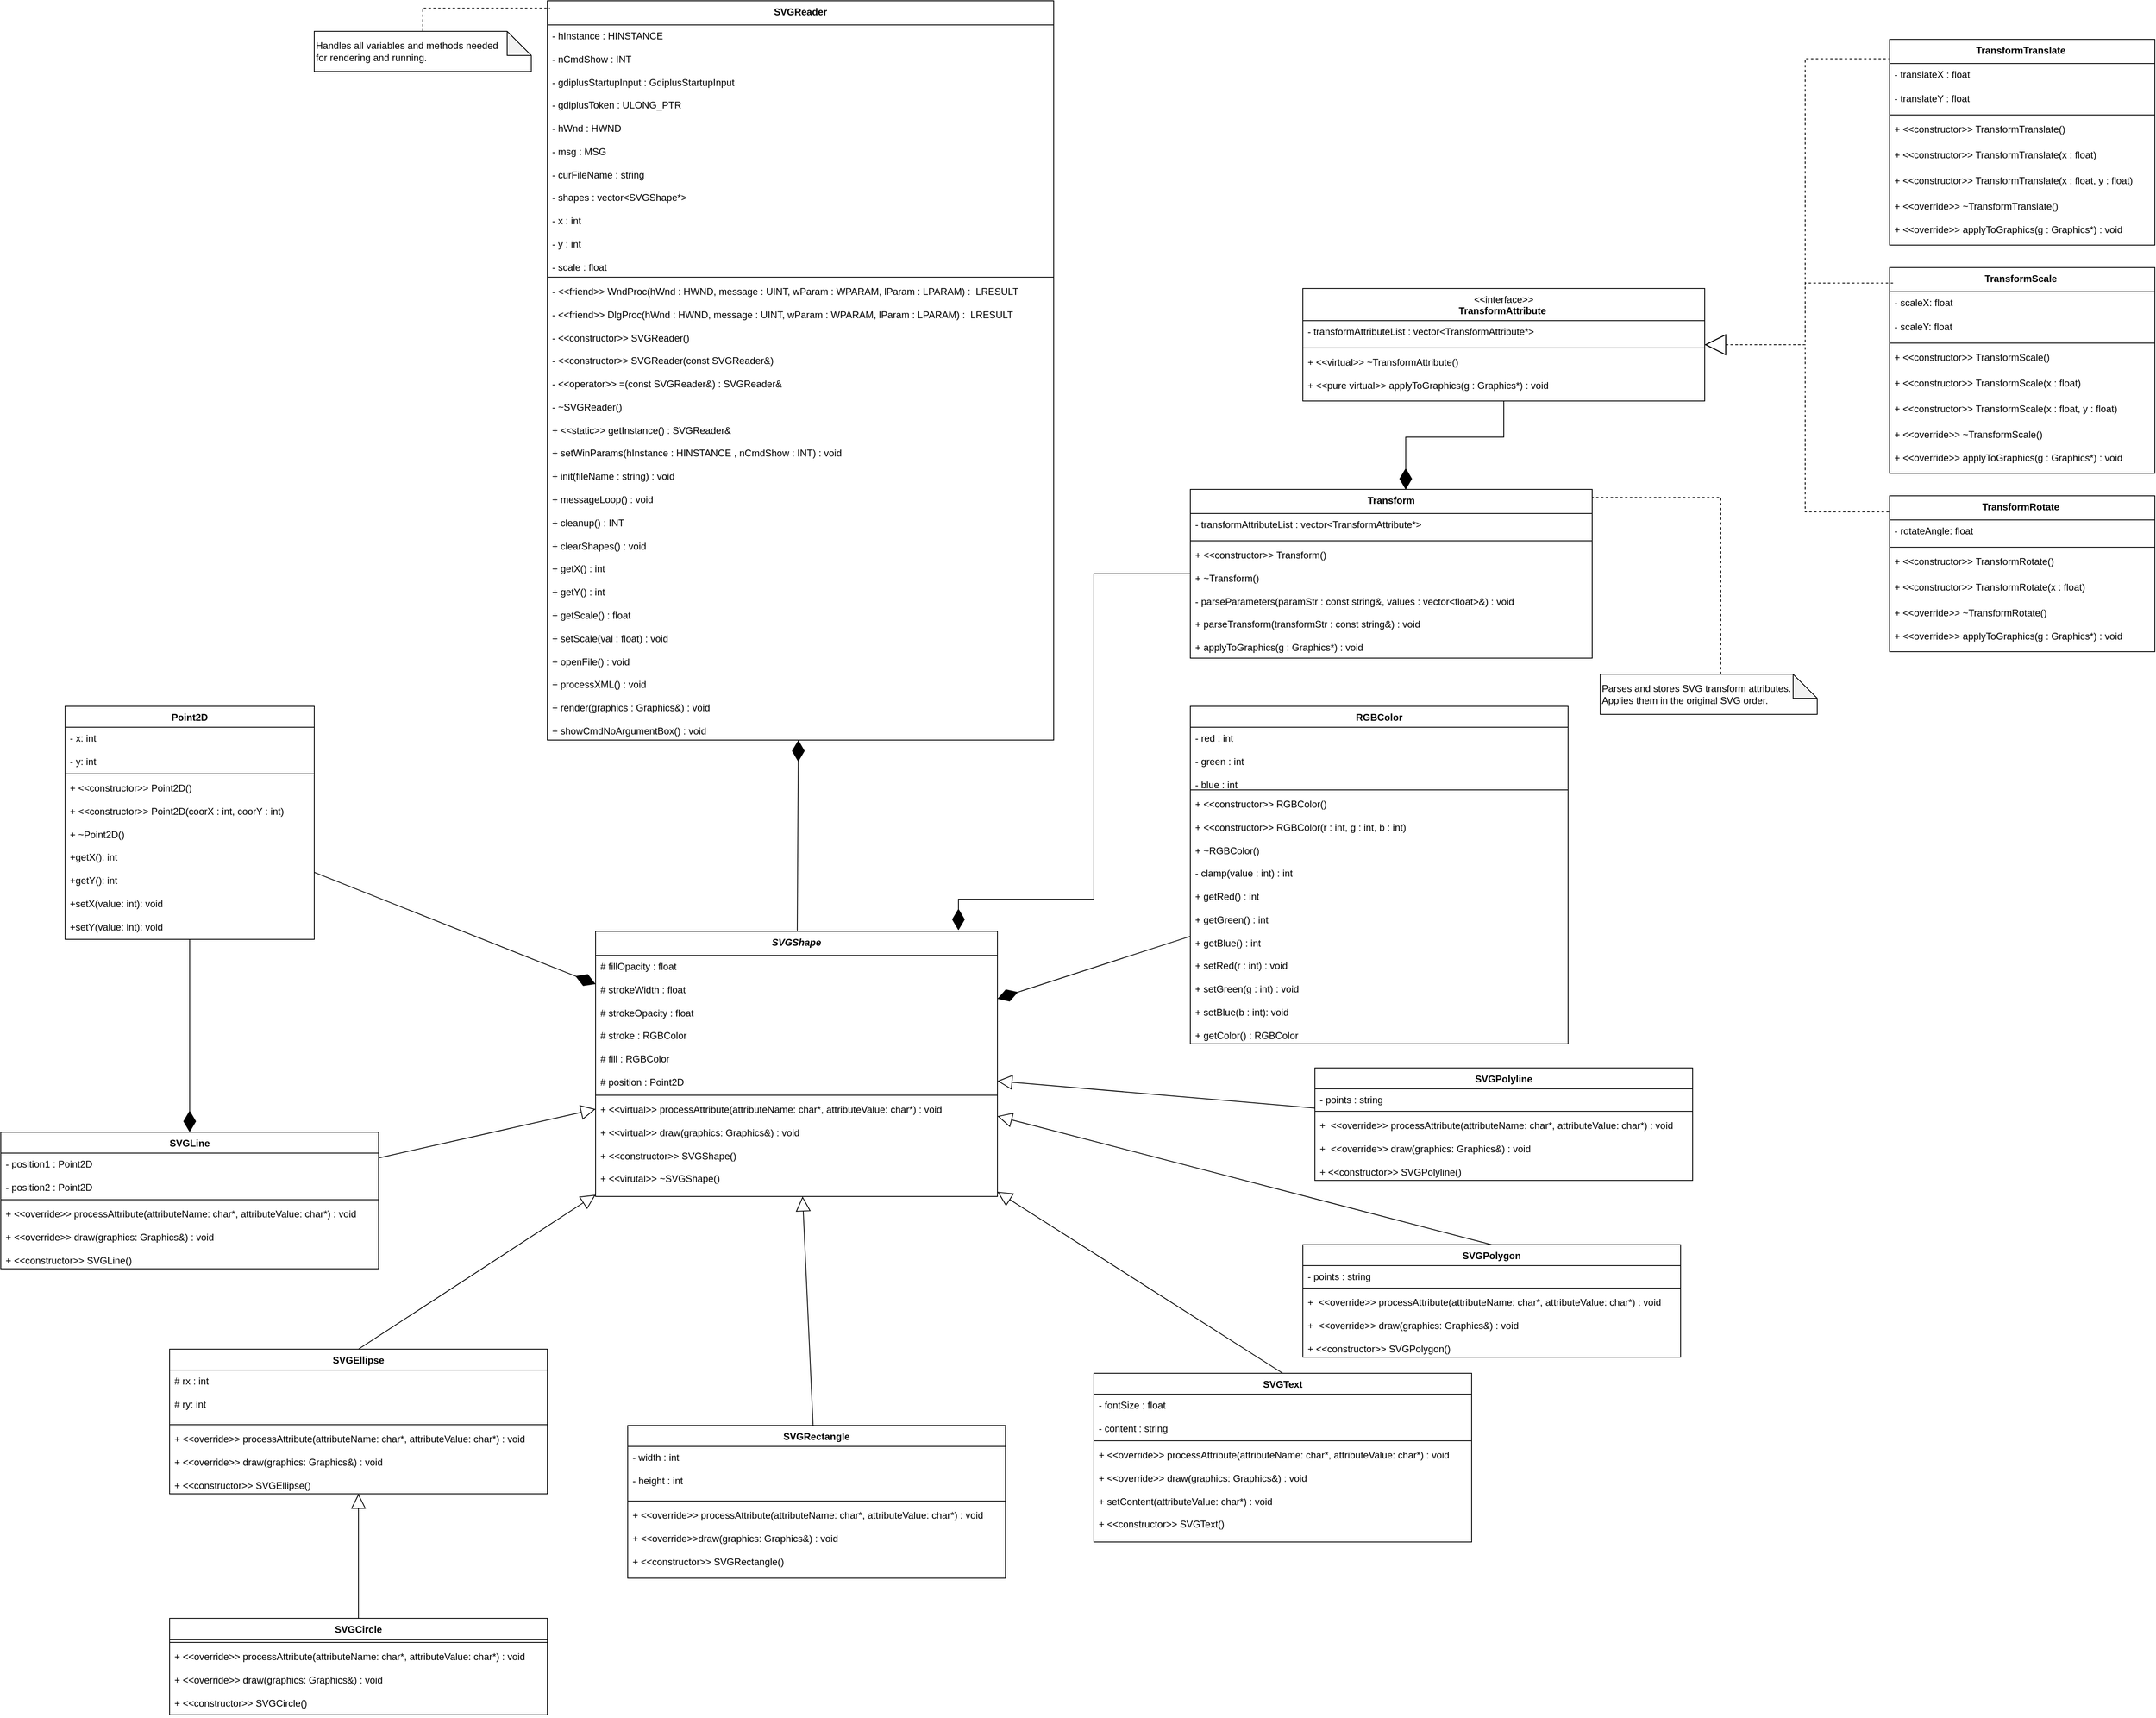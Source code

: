 <mxfile version="28.0.7">
  <diagram name="Page-1" id="BMYAGCyDUvQu16LgqqHC">
    <mxGraphModel dx="2239" dy="1849" grid="1" gridSize="10" guides="1" tooltips="1" connect="1" arrows="1" fold="1" page="1" pageScale="1" pageWidth="850" pageHeight="1100" math="0" shadow="0">
      <root>
        <mxCell id="0" />
        <mxCell id="1" parent="0" />
        <mxCell id="jQjazPnKKXv4asGaNHXF-1" value="RGBColor" style="swimlane;fontStyle=1;align=center;verticalAlign=top;childLayout=stackLayout;horizontal=1;startSize=26;horizontalStack=0;resizeParent=1;resizeParentMax=0;resizeLast=0;collapsible=1;marginBottom=0;whiteSpace=wrap;html=1;" vertex="1" parent="1">
          <mxGeometry x="690" y="-200" width="470" height="420" as="geometry" />
        </mxCell>
        <mxCell id="jQjazPnKKXv4asGaNHXF-2" value="- red : int&lt;div&gt;&lt;br&gt;&lt;/div&gt;&lt;div&gt;- green : int&lt;/div&gt;&lt;div&gt;&lt;br&gt;&lt;/div&gt;&lt;div&gt;- blue : int&lt;/div&gt;" style="text;strokeColor=none;fillColor=none;align=left;verticalAlign=top;spacingLeft=4;spacingRight=4;overflow=hidden;rotatable=0;points=[[0,0.5],[1,0.5]];portConstraint=eastwest;whiteSpace=wrap;html=1;" vertex="1" parent="jQjazPnKKXv4asGaNHXF-1">
          <mxGeometry y="26" width="470" height="74" as="geometry" />
        </mxCell>
        <mxCell id="jQjazPnKKXv4asGaNHXF-3" value="" style="line;strokeWidth=1;fillColor=none;align=left;verticalAlign=middle;spacingTop=-1;spacingLeft=3;spacingRight=3;rotatable=0;labelPosition=right;points=[];portConstraint=eastwest;strokeColor=inherit;" vertex="1" parent="jQjazPnKKXv4asGaNHXF-1">
          <mxGeometry y="100" width="470" height="8" as="geometry" />
        </mxCell>
        <mxCell id="jQjazPnKKXv4asGaNHXF-4" value="&lt;div&gt;&lt;div&gt;+&amp;nbsp;&lt;span style=&quot;background-color: transparent; color: light-dark(rgb(0, 0, 0), rgb(255, 255, 255));&quot;&gt;&amp;lt;&amp;lt;constructor&amp;gt;&amp;gt;&amp;nbsp;&lt;/span&gt;&lt;span style=&quot;background-color: transparent; color: light-dark(rgb(0, 0, 0), rgb(255, 255, 255));&quot;&gt;RGBColor()&lt;/span&gt;&lt;/div&gt;&lt;div&gt;&lt;br&gt;&lt;/div&gt;&lt;div&gt;+&amp;nbsp;&lt;span style=&quot;background-color: transparent; color: light-dark(rgb(0, 0, 0), rgb(255, 255, 255));&quot;&gt;&amp;lt;&amp;lt;constructor&amp;gt;&amp;gt;&amp;nbsp;&lt;/span&gt;&lt;span style=&quot;background-color: transparent; color: light-dark(rgb(0, 0, 0), rgb(255, 255, 255));&quot;&gt;RGBColor(r : int, g : int, b : int)&lt;/span&gt;&lt;/div&gt;&lt;div&gt;&lt;span style=&quot;background-color: transparent; color: light-dark(rgb(0, 0, 0), rgb(255, 255, 255));&quot;&gt;&lt;br&gt;&lt;/span&gt;&lt;/div&gt;&lt;div&gt;+ ~RGBColor()&lt;/div&gt;&lt;/div&gt;&lt;div&gt;&lt;br&gt;&lt;/div&gt;&lt;div&gt;- clamp(value : int) : int&lt;/div&gt;&lt;div&gt;&lt;br&gt;&lt;/div&gt;&lt;div&gt;&lt;span style=&quot;background-color: transparent; color: light-dark(rgb(0, 0, 0), rgb(255, 255, 255));&quot;&gt;+ getRed() : int&lt;/span&gt;&lt;/div&gt;&lt;div&gt;&lt;span style=&quot;background-color: transparent; color: light-dark(rgb(0, 0, 0), rgb(255, 255, 255));&quot;&gt;&lt;br&gt;&lt;/span&gt;&lt;/div&gt;&lt;div&gt;+ getGreen() : int&lt;/div&gt;&lt;div&gt;&lt;br&gt;&lt;/div&gt;&lt;div&gt;+ getBlue() : int&lt;/div&gt;&lt;div&gt;&lt;br&gt;&lt;/div&gt;&lt;div&gt;&lt;span style=&quot;background-color: transparent; color: light-dark(rgb(0, 0, 0), rgb(255, 255, 255));&quot;&gt;+ setRed(r : int) : void&lt;/span&gt;&lt;/div&gt;&lt;div&gt;&lt;br&gt;&lt;/div&gt;&lt;div&gt;+ setGreen(g : int) : void&lt;/div&gt;&lt;div&gt;&lt;br&gt;&lt;/div&gt;&lt;div&gt;+ setBlue(b : int): void&lt;/div&gt;&lt;div&gt;&lt;br&gt;&lt;/div&gt;&lt;div&gt;+ getColor() : RGBColor&lt;/div&gt;&lt;div&gt;&lt;br&gt;&lt;/div&gt;&lt;div&gt;&lt;br&gt;&lt;/div&gt;" style="text;strokeColor=none;fillColor=none;align=left;verticalAlign=top;spacingLeft=4;spacingRight=4;overflow=hidden;rotatable=0;points=[[0,0.5],[1,0.5]];portConstraint=eastwest;whiteSpace=wrap;html=1;" vertex="1" parent="jQjazPnKKXv4asGaNHXF-1">
          <mxGeometry y="108" width="470" height="312" as="geometry" />
        </mxCell>
        <mxCell id="jQjazPnKKXv4asGaNHXF-5" value="SVGRectangle" style="swimlane;fontStyle=1;align=center;verticalAlign=top;childLayout=stackLayout;horizontal=1;startSize=26;horizontalStack=0;resizeParent=1;resizeParentMax=0;resizeLast=0;collapsible=1;marginBottom=0;whiteSpace=wrap;html=1;" vertex="1" parent="1">
          <mxGeometry x="-10" y="695" width="470" height="190" as="geometry" />
        </mxCell>
        <mxCell id="jQjazPnKKXv4asGaNHXF-6" value="&lt;div&gt;&lt;span style=&quot;background-color: transparent; color: light-dark(rgb(0, 0, 0), rgb(255, 255, 255));&quot;&gt;- width : int&lt;/span&gt;&lt;/div&gt;&lt;div&gt;&lt;br&gt;&lt;/div&gt;&lt;div&gt;- height : int&lt;/div&gt;" style="text;strokeColor=none;fillColor=none;align=left;verticalAlign=top;spacingLeft=4;spacingRight=4;overflow=hidden;rotatable=0;points=[[0,0.5],[1,0.5]];portConstraint=eastwest;whiteSpace=wrap;html=1;" vertex="1" parent="jQjazPnKKXv4asGaNHXF-5">
          <mxGeometry y="26" width="470" height="64" as="geometry" />
        </mxCell>
        <mxCell id="jQjazPnKKXv4asGaNHXF-7" value="" style="line;strokeWidth=1;fillColor=none;align=left;verticalAlign=middle;spacingTop=-1;spacingLeft=3;spacingRight=3;rotatable=0;labelPosition=right;points=[];portConstraint=eastwest;strokeColor=inherit;" vertex="1" parent="jQjazPnKKXv4asGaNHXF-5">
          <mxGeometry y="90" width="470" height="8" as="geometry" />
        </mxCell>
        <mxCell id="jQjazPnKKXv4asGaNHXF-8" value="+ &amp;lt;&amp;lt;override&amp;gt;&amp;gt; processAttribute(attributeName: char*, attributeValue: char*) : void&lt;div&gt;&lt;br&gt;&lt;div&gt;+&amp;nbsp;&lt;span style=&quot;background-color: transparent; color: light-dark(rgb(0, 0, 0), rgb(255, 255, 255));&quot;&gt;&amp;lt;&amp;lt;override&amp;gt;&amp;gt;&lt;/span&gt;&lt;span style=&quot;background-color: transparent; color: light-dark(rgb(0, 0, 0), rgb(255, 255, 255));&quot;&gt;draw(graphics: Graphics&amp;amp;) : void&lt;/span&gt;&lt;/div&gt;&lt;/div&gt;&lt;div&gt;&lt;span style=&quot;background-color: transparent; color: light-dark(rgb(0, 0, 0), rgb(255, 255, 255));&quot;&gt;&lt;br&gt;&lt;/span&gt;&lt;/div&gt;&lt;div&gt;&lt;span style=&quot;background-color: transparent; color: light-dark(rgb(0, 0, 0), rgb(255, 255, 255));&quot;&gt;+&amp;nbsp;&lt;/span&gt;&lt;span style=&quot;background-color: transparent; color: light-dark(rgb(0, 0, 0), rgb(255, 255, 255));&quot;&gt;&amp;lt;&amp;lt;constructor&amp;gt;&amp;gt;&amp;nbsp;&lt;/span&gt;&lt;span style=&quot;background-color: transparent; color: light-dark(rgb(0, 0, 0), rgb(255, 255, 255));&quot;&gt;SVGRectangle()&lt;/span&gt;&lt;/div&gt;" style="text;strokeColor=none;fillColor=none;align=left;verticalAlign=top;spacingLeft=4;spacingRight=4;overflow=hidden;rotatable=0;points=[[0,0.5],[1,0.5]];portConstraint=eastwest;whiteSpace=wrap;html=1;" vertex="1" parent="jQjazPnKKXv4asGaNHXF-5">
          <mxGeometry y="98" width="470" height="92" as="geometry" />
        </mxCell>
        <mxCell id="jQjazPnKKXv4asGaNHXF-9" value="Point2D" style="swimlane;fontStyle=1;align=center;verticalAlign=top;childLayout=stackLayout;horizontal=1;startSize=26;horizontalStack=0;resizeParent=1;resizeParentMax=0;resizeLast=0;collapsible=1;marginBottom=0;whiteSpace=wrap;html=1;" vertex="1" parent="1">
          <mxGeometry x="-710" y="-200" width="310" height="290" as="geometry" />
        </mxCell>
        <mxCell id="jQjazPnKKXv4asGaNHXF-10" value="- x: int&lt;div&gt;&lt;br&gt;&lt;div&gt;- y: int&lt;/div&gt;&lt;/div&gt;" style="text;strokeColor=none;fillColor=none;align=left;verticalAlign=top;spacingLeft=4;spacingRight=4;overflow=hidden;rotatable=0;points=[[0,0.5],[1,0.5]];portConstraint=eastwest;whiteSpace=wrap;html=1;" vertex="1" parent="jQjazPnKKXv4asGaNHXF-9">
          <mxGeometry y="26" width="310" height="54" as="geometry" />
        </mxCell>
        <mxCell id="jQjazPnKKXv4asGaNHXF-11" value="" style="line;strokeWidth=1;fillColor=none;align=left;verticalAlign=middle;spacingTop=-1;spacingLeft=3;spacingRight=3;rotatable=0;labelPosition=right;points=[];portConstraint=eastwest;strokeColor=inherit;" vertex="1" parent="jQjazPnKKXv4asGaNHXF-9">
          <mxGeometry y="80" width="310" height="8" as="geometry" />
        </mxCell>
        <mxCell id="jQjazPnKKXv4asGaNHXF-12" value="&lt;div&gt;&lt;div&gt;+&amp;nbsp;&lt;span style=&quot;background-color: transparent; color: light-dark(rgb(0, 0, 0), rgb(255, 255, 255));&quot;&gt;&amp;lt;&amp;lt;constructor&amp;gt;&amp;gt;&amp;nbsp;&lt;/span&gt;&lt;span style=&quot;background-color: transparent; color: light-dark(rgb(0, 0, 0), rgb(255, 255, 255));&quot;&gt;Point2D()&lt;/span&gt;&lt;/div&gt;&lt;div&gt;&lt;br&gt;&lt;/div&gt;&lt;div&gt;+&amp;nbsp;&lt;span style=&quot;background-color: transparent; color: light-dark(rgb(0, 0, 0), rgb(255, 255, 255));&quot;&gt;&amp;lt;&amp;lt;constructor&amp;gt;&amp;gt;&amp;nbsp;&lt;/span&gt;&lt;span style=&quot;background-color: transparent; color: light-dark(rgb(0, 0, 0), rgb(255, 255, 255));&quot;&gt;Point2D(coorX : int, coorY : int)&lt;/span&gt;&lt;/div&gt;&lt;div&gt;&lt;span style=&quot;background-color: transparent; color: light-dark(rgb(0, 0, 0), rgb(255, 255, 255));&quot;&gt;&lt;br&gt;&lt;/span&gt;&lt;/div&gt;&lt;div&gt;&lt;span style=&quot;background-color: transparent; color: light-dark(rgb(0, 0, 0), rgb(255, 255, 255));&quot;&gt;+ ~Point2D()&lt;/span&gt;&lt;/div&gt;&lt;/div&gt;&lt;div&gt;&lt;span style=&quot;background-color: transparent; color: light-dark(rgb(0, 0, 0), rgb(255, 255, 255));&quot;&gt;&lt;br&gt;&lt;/span&gt;&lt;/div&gt;+getX(): int&lt;div&gt;&lt;br&gt;&lt;/div&gt;&lt;div&gt;+getY(): int&lt;/div&gt;&lt;div&gt;&lt;br&gt;&lt;/div&gt;&lt;div&gt;+setX(value: int): void&lt;/div&gt;&lt;div&gt;&lt;br&gt;&lt;/div&gt;&lt;div&gt;+setY(value: int): void&lt;/div&gt;" style="text;strokeColor=none;fillColor=none;align=left;verticalAlign=top;spacingLeft=4;spacingRight=4;overflow=hidden;rotatable=0;points=[[0,0.5],[1,0.5]];portConstraint=eastwest;whiteSpace=wrap;html=1;" vertex="1" parent="jQjazPnKKXv4asGaNHXF-9">
          <mxGeometry y="88" width="310" height="202" as="geometry" />
        </mxCell>
        <mxCell id="jQjazPnKKXv4asGaNHXF-13" value="SVGText" style="swimlane;fontStyle=1;align=center;verticalAlign=top;childLayout=stackLayout;horizontal=1;startSize=26;horizontalStack=0;resizeParent=1;resizeParentMax=0;resizeLast=0;collapsible=1;marginBottom=0;whiteSpace=wrap;html=1;" vertex="1" parent="1">
          <mxGeometry x="570" y="630" width="470" height="210" as="geometry" />
        </mxCell>
        <mxCell id="jQjazPnKKXv4asGaNHXF-14" value="&lt;div&gt;&lt;span style=&quot;background-color: transparent; color: light-dark(rgb(0, 0, 0), rgb(255, 255, 255));&quot;&gt;- fontSize : float&lt;/span&gt;&lt;/div&gt;&lt;div&gt;&lt;br&gt;&lt;/div&gt;&lt;div&gt;- content : string&lt;/div&gt;&lt;div&gt;&lt;br&gt;&lt;/div&gt;" style="text;strokeColor=none;fillColor=none;align=left;verticalAlign=top;spacingLeft=4;spacingRight=4;overflow=hidden;rotatable=0;points=[[0,0.5],[1,0.5]];portConstraint=eastwest;whiteSpace=wrap;html=1;" vertex="1" parent="jQjazPnKKXv4asGaNHXF-13">
          <mxGeometry y="26" width="470" height="54" as="geometry" />
        </mxCell>
        <mxCell id="jQjazPnKKXv4asGaNHXF-15" value="" style="line;strokeWidth=1;fillColor=none;align=left;verticalAlign=middle;spacingTop=-1;spacingLeft=3;spacingRight=3;rotatable=0;labelPosition=right;points=[];portConstraint=eastwest;strokeColor=inherit;" vertex="1" parent="jQjazPnKKXv4asGaNHXF-13">
          <mxGeometry y="80" width="470" height="8" as="geometry" />
        </mxCell>
        <mxCell id="jQjazPnKKXv4asGaNHXF-16" value="+ &amp;lt;&amp;lt;override&amp;gt;&amp;gt; processAttribute(attributeName: char*, attributeValue: char*) : void&lt;div&gt;&lt;br&gt;&lt;div&gt;+&amp;nbsp;&lt;span style=&quot;background-color: transparent; color: light-dark(rgb(0, 0, 0), rgb(255, 255, 255));&quot;&gt;&amp;lt;&amp;lt;override&amp;gt;&amp;gt;&amp;nbsp;&lt;/span&gt;&lt;span style=&quot;background-color: transparent; color: light-dark(rgb(0, 0, 0), rgb(255, 255, 255));&quot;&gt;draw(graphics: Graphics&amp;amp;) : void&lt;/span&gt;&lt;/div&gt;&lt;/div&gt;&lt;div&gt;&lt;br&gt;&lt;/div&gt;&lt;div&gt;+ setContent(&lt;span style=&quot;background-color: transparent; color: light-dark(rgb(0, 0, 0), rgb(255, 255, 255));&quot;&gt;attributeValue: char*&lt;/span&gt;&lt;span style=&quot;background-color: transparent; color: light-dark(rgb(0, 0, 0), rgb(255, 255, 255));&quot;&gt;) : void&lt;/span&gt;&lt;/div&gt;&lt;div&gt;&lt;span style=&quot;background-color: transparent; color: light-dark(rgb(0, 0, 0), rgb(255, 255, 255));&quot;&gt;&lt;br&gt;&lt;/span&gt;&lt;/div&gt;&lt;div&gt;&lt;span style=&quot;background-color: transparent; color: light-dark(rgb(0, 0, 0), rgb(255, 255, 255));&quot;&gt;+&amp;nbsp;&lt;/span&gt;&lt;span style=&quot;background-color: transparent; color: light-dark(rgb(0, 0, 0), rgb(255, 255, 255));&quot;&gt;&amp;lt;&amp;lt;constructor&amp;gt;&amp;gt;&amp;nbsp;&lt;/span&gt;&lt;span style=&quot;background-color: transparent; color: light-dark(rgb(0, 0, 0), rgb(255, 255, 255));&quot;&gt;SVGText()&lt;/span&gt;&lt;/div&gt;" style="text;strokeColor=none;fillColor=none;align=left;verticalAlign=top;spacingLeft=4;spacingRight=4;overflow=hidden;rotatable=0;points=[[0,0.5],[1,0.5]];portConstraint=eastwest;whiteSpace=wrap;html=1;" vertex="1" parent="jQjazPnKKXv4asGaNHXF-13">
          <mxGeometry y="88" width="470" height="122" as="geometry" />
        </mxCell>
        <mxCell id="jQjazPnKKXv4asGaNHXF-17" value="SVGCircle" style="swimlane;fontStyle=1;align=center;verticalAlign=top;childLayout=stackLayout;horizontal=1;startSize=26;horizontalStack=0;resizeParent=1;resizeParentMax=0;resizeLast=0;collapsible=1;marginBottom=0;whiteSpace=wrap;html=1;" vertex="1" parent="1">
          <mxGeometry x="-580" y="935" width="470" height="120" as="geometry" />
        </mxCell>
        <mxCell id="jQjazPnKKXv4asGaNHXF-18" value="" style="line;strokeWidth=1;fillColor=none;align=left;verticalAlign=middle;spacingTop=-1;spacingLeft=3;spacingRight=3;rotatable=0;labelPosition=right;points=[];portConstraint=eastwest;strokeColor=inherit;" vertex="1" parent="jQjazPnKKXv4asGaNHXF-17">
          <mxGeometry y="26" width="470" height="8" as="geometry" />
        </mxCell>
        <mxCell id="jQjazPnKKXv4asGaNHXF-19" value="+ &amp;lt;&amp;lt;override&amp;gt;&amp;gt;&amp;nbsp;processAttribute(attributeName: char*, attributeValue: char*) : void&lt;div&gt;&lt;br&gt;&lt;div&gt;+&amp;nbsp;&lt;span style=&quot;background-color: transparent; color: light-dark(rgb(0, 0, 0), rgb(255, 255, 255));&quot;&gt;&amp;lt;&amp;lt;override&amp;gt;&amp;gt;&lt;/span&gt;&lt;span style=&quot;background-color: transparent; color: light-dark(rgb(0, 0, 0), rgb(255, 255, 255));&quot;&gt;&amp;nbsp;&lt;/span&gt;&lt;span style=&quot;background-color: transparent; color: light-dark(rgb(0, 0, 0), rgb(255, 255, 255));&quot;&gt;draw(graphics: Graphics&amp;amp;) : void&lt;/span&gt;&lt;/div&gt;&lt;/div&gt;&lt;div&gt;&lt;span style=&quot;background-color: transparent; color: light-dark(rgb(0, 0, 0), rgb(255, 255, 255));&quot;&gt;&lt;br&gt;&lt;/span&gt;&lt;/div&gt;&lt;div&gt;&lt;span style=&quot;background-color: transparent; color: light-dark(rgb(0, 0, 0), rgb(255, 255, 255));&quot;&gt;+&amp;nbsp;&lt;/span&gt;&lt;span style=&quot;background-color: transparent; color: light-dark(rgb(0, 0, 0), rgb(255, 255, 255));&quot;&gt;&amp;lt;&amp;lt;constructor&amp;gt;&amp;gt;&amp;nbsp;&lt;/span&gt;&lt;span style=&quot;background-color: transparent; color: light-dark(rgb(0, 0, 0), rgb(255, 255, 255));&quot;&gt;SVGCircle()&lt;/span&gt;&lt;/div&gt;" style="text;strokeColor=none;fillColor=none;align=left;verticalAlign=top;spacingLeft=4;spacingRight=4;overflow=hidden;rotatable=0;points=[[0,0.5],[1,0.5]];portConstraint=eastwest;whiteSpace=wrap;html=1;" vertex="1" parent="jQjazPnKKXv4asGaNHXF-17">
          <mxGeometry y="34" width="470" height="86" as="geometry" />
        </mxCell>
        <mxCell id="jQjazPnKKXv4asGaNHXF-20" value="SVGEllipse" style="swimlane;fontStyle=1;align=center;verticalAlign=top;childLayout=stackLayout;horizontal=1;startSize=26;horizontalStack=0;resizeParent=1;resizeParentMax=0;resizeLast=0;collapsible=1;marginBottom=0;whiteSpace=wrap;html=1;" vertex="1" parent="1">
          <mxGeometry x="-580" y="600" width="470" height="180" as="geometry" />
        </mxCell>
        <mxCell id="jQjazPnKKXv4asGaNHXF-21" value="&lt;div&gt;&lt;span style=&quot;background-color: transparent; color: light-dark(rgb(0, 0, 0), rgb(255, 255, 255));&quot;&gt;# rx : int&lt;/span&gt;&lt;/div&gt;&lt;div&gt;&lt;br&gt;&lt;/div&gt;&lt;div&gt;# ry: int&lt;/div&gt;" style="text;strokeColor=none;fillColor=none;align=left;verticalAlign=top;spacingLeft=4;spacingRight=4;overflow=hidden;rotatable=0;points=[[0,0.5],[1,0.5]];portConstraint=eastwest;whiteSpace=wrap;html=1;" vertex="1" parent="jQjazPnKKXv4asGaNHXF-20">
          <mxGeometry y="26" width="470" height="64" as="geometry" />
        </mxCell>
        <mxCell id="jQjazPnKKXv4asGaNHXF-22" value="" style="line;strokeWidth=1;fillColor=none;align=left;verticalAlign=middle;spacingTop=-1;spacingLeft=3;spacingRight=3;rotatable=0;labelPosition=right;points=[];portConstraint=eastwest;strokeColor=inherit;" vertex="1" parent="jQjazPnKKXv4asGaNHXF-20">
          <mxGeometry y="90" width="470" height="8" as="geometry" />
        </mxCell>
        <mxCell id="jQjazPnKKXv4asGaNHXF-23" value="+ &amp;lt;&amp;lt;override&amp;gt;&amp;gt; processAttribute(attributeName: char*, attributeValue: char*) : void&lt;div&gt;&lt;br&gt;&lt;div&gt;+&amp;nbsp;&lt;span style=&quot;background-color: transparent; color: light-dark(rgb(0, 0, 0), rgb(255, 255, 255));&quot;&gt;&amp;lt;&amp;lt;override&amp;gt;&amp;gt;&amp;nbsp;&lt;/span&gt;&lt;span style=&quot;background-color: transparent; color: light-dark(rgb(0, 0, 0), rgb(255, 255, 255));&quot;&gt;draw(graphics: Graphics&amp;amp;) : void&lt;/span&gt;&lt;/div&gt;&lt;/div&gt;&lt;div&gt;&lt;span style=&quot;background-color: transparent; color: light-dark(rgb(0, 0, 0), rgb(255, 255, 255));&quot;&gt;&lt;br&gt;&lt;/span&gt;&lt;/div&gt;&lt;div&gt;&lt;span style=&quot;background-color: transparent; color: light-dark(rgb(0, 0, 0), rgb(255, 255, 255));&quot;&gt;+&amp;nbsp;&lt;/span&gt;&lt;span style=&quot;background-color: transparent; color: light-dark(rgb(0, 0, 0), rgb(255, 255, 255));&quot;&gt;&amp;lt;&amp;lt;constructor&amp;gt;&amp;gt;&amp;nbsp;&lt;/span&gt;&lt;span style=&quot;background-color: transparent; color: light-dark(rgb(0, 0, 0), rgb(255, 255, 255));&quot;&gt;SVGEllipse()&lt;/span&gt;&lt;/div&gt;" style="text;strokeColor=none;fillColor=none;align=left;verticalAlign=top;spacingLeft=4;spacingRight=4;overflow=hidden;rotatable=0;points=[[0,0.5],[1,0.5]];portConstraint=eastwest;whiteSpace=wrap;html=1;" vertex="1" parent="jQjazPnKKXv4asGaNHXF-20">
          <mxGeometry y="98" width="470" height="82" as="geometry" />
        </mxCell>
        <mxCell id="jQjazPnKKXv4asGaNHXF-24" value="SVGLine" style="swimlane;fontStyle=1;align=center;verticalAlign=top;childLayout=stackLayout;horizontal=1;startSize=26;horizontalStack=0;resizeParent=1;resizeParentMax=0;resizeLast=0;collapsible=1;marginBottom=0;whiteSpace=wrap;html=1;" vertex="1" parent="1">
          <mxGeometry x="-790" y="330" width="470" height="170" as="geometry" />
        </mxCell>
        <mxCell id="jQjazPnKKXv4asGaNHXF-25" value="&lt;div&gt;&lt;span style=&quot;background-color: transparent; color: light-dark(rgb(0, 0, 0), rgb(255, 255, 255));&quot;&gt;- position1 : Point2D&lt;/span&gt;&lt;/div&gt;&lt;div&gt;&lt;br&gt;&lt;/div&gt;&lt;div&gt;- position2 : Point2D&lt;/div&gt;&lt;div&gt;&lt;br&gt;&lt;/div&gt;" style="text;strokeColor=none;fillColor=none;align=left;verticalAlign=top;spacingLeft=4;spacingRight=4;overflow=hidden;rotatable=0;points=[[0,0.5],[1,0.5]];portConstraint=eastwest;whiteSpace=wrap;html=1;" vertex="1" parent="jQjazPnKKXv4asGaNHXF-24">
          <mxGeometry y="26" width="470" height="54" as="geometry" />
        </mxCell>
        <mxCell id="jQjazPnKKXv4asGaNHXF-26" value="" style="line;strokeWidth=1;fillColor=none;align=left;verticalAlign=middle;spacingTop=-1;spacingLeft=3;spacingRight=3;rotatable=0;labelPosition=right;points=[];portConstraint=eastwest;strokeColor=inherit;" vertex="1" parent="jQjazPnKKXv4asGaNHXF-24">
          <mxGeometry y="80" width="470" height="8" as="geometry" />
        </mxCell>
        <mxCell id="jQjazPnKKXv4asGaNHXF-27" value="+ &amp;lt;&amp;lt;override&amp;gt;&amp;gt;&amp;nbsp;processAttribute(attributeName: char*, attributeValue: char*) : void&lt;div&gt;&lt;br&gt;&lt;div&gt;+&amp;nbsp;&lt;span style=&quot;background-color: transparent; color: light-dark(rgb(0, 0, 0), rgb(255, 255, 255));&quot;&gt;&amp;lt;&amp;lt;override&amp;gt;&amp;gt;&lt;/span&gt;&lt;span style=&quot;background-color: transparent; color: light-dark(rgb(0, 0, 0), rgb(255, 255, 255));&quot;&gt;&amp;nbsp;&lt;/span&gt;&lt;span style=&quot;background-color: transparent; color: light-dark(rgb(0, 0, 0), rgb(255, 255, 255));&quot;&gt;draw(graphics: Graphics&amp;amp;) : void&lt;/span&gt;&lt;/div&gt;&lt;/div&gt;&lt;div&gt;&lt;span style=&quot;background-color: transparent; color: light-dark(rgb(0, 0, 0), rgb(255, 255, 255));&quot;&gt;&lt;br&gt;&lt;/span&gt;&lt;/div&gt;&lt;div&gt;&lt;span style=&quot;background-color: transparent; color: light-dark(rgb(0, 0, 0), rgb(255, 255, 255));&quot;&gt;+&amp;nbsp;&lt;/span&gt;&lt;span style=&quot;background-color: transparent; color: light-dark(rgb(0, 0, 0), rgb(255, 255, 255));&quot;&gt;&amp;lt;&amp;lt;constructor&amp;gt;&amp;gt;&amp;nbsp;&lt;/span&gt;&lt;span style=&quot;background-color: transparent; color: light-dark(rgb(0, 0, 0), rgb(255, 255, 255));&quot;&gt;SVGLine()&lt;/span&gt;&lt;/div&gt;" style="text;strokeColor=none;fillColor=none;align=left;verticalAlign=top;spacingLeft=4;spacingRight=4;overflow=hidden;rotatable=0;points=[[0,0.5],[1,0.5]];portConstraint=eastwest;whiteSpace=wrap;html=1;" vertex="1" parent="jQjazPnKKXv4asGaNHXF-24">
          <mxGeometry y="88" width="470" height="82" as="geometry" />
        </mxCell>
        <mxCell id="jQjazPnKKXv4asGaNHXF-28" value="SVGPolyline" style="swimlane;fontStyle=1;align=center;verticalAlign=top;childLayout=stackLayout;horizontal=1;startSize=26;horizontalStack=0;resizeParent=1;resizeParentMax=0;resizeLast=0;collapsible=1;marginBottom=0;whiteSpace=wrap;html=1;" vertex="1" parent="1">
          <mxGeometry x="845" y="250" width="470" height="140" as="geometry" />
        </mxCell>
        <mxCell id="jQjazPnKKXv4asGaNHXF-29" value="&lt;div&gt;&lt;span style=&quot;background-color: transparent; color: light-dark(rgb(0, 0, 0), rgb(255, 255, 255));&quot;&gt;- points : string&lt;/span&gt;&lt;/div&gt;&lt;div&gt;&lt;br&gt;&lt;/div&gt;" style="text;strokeColor=none;fillColor=none;align=left;verticalAlign=top;spacingLeft=4;spacingRight=4;overflow=hidden;rotatable=0;points=[[0,0.5],[1,0.5]];portConstraint=eastwest;whiteSpace=wrap;html=1;" vertex="1" parent="jQjazPnKKXv4asGaNHXF-28">
          <mxGeometry y="26" width="470" height="24" as="geometry" />
        </mxCell>
        <mxCell id="jQjazPnKKXv4asGaNHXF-30" value="" style="line;strokeWidth=1;fillColor=none;align=left;verticalAlign=middle;spacingTop=-1;spacingLeft=3;spacingRight=3;rotatable=0;labelPosition=right;points=[];portConstraint=eastwest;strokeColor=inherit;" vertex="1" parent="jQjazPnKKXv4asGaNHXF-28">
          <mxGeometry y="50" width="470" height="8" as="geometry" />
        </mxCell>
        <mxCell id="jQjazPnKKXv4asGaNHXF-31" value="+&amp;nbsp;&amp;nbsp;&amp;lt;&amp;lt;override&amp;gt;&amp;gt;&amp;nbsp;processAttribute(attributeName: char*, attributeValue: char*) : void&lt;div&gt;&lt;br&gt;&lt;div&gt;+&amp;nbsp;&lt;span style=&quot;background-color: transparent; color: light-dark(rgb(0, 0, 0), rgb(255, 255, 255));&quot;&gt;&amp;nbsp;&lt;/span&gt;&lt;span style=&quot;background-color: transparent; color: light-dark(rgb(0, 0, 0), rgb(255, 255, 255));&quot;&gt;&amp;lt;&amp;lt;override&amp;gt;&amp;gt;&lt;/span&gt;&lt;span style=&quot;background-color: transparent; color: light-dark(rgb(0, 0, 0), rgb(255, 255, 255));&quot;&gt;&amp;nbsp;&lt;/span&gt;&lt;span style=&quot;background-color: transparent; color: light-dark(rgb(0, 0, 0), rgb(255, 255, 255));&quot;&gt;draw(graphics: Graphics&amp;amp;) : void&lt;/span&gt;&lt;/div&gt;&lt;/div&gt;&lt;div&gt;&lt;span style=&quot;background-color: transparent; color: light-dark(rgb(0, 0, 0), rgb(255, 255, 255));&quot;&gt;&lt;br&gt;&lt;/span&gt;&lt;/div&gt;&lt;div&gt;&lt;span style=&quot;background-color: transparent; color: light-dark(rgb(0, 0, 0), rgb(255, 255, 255));&quot;&gt;+ &amp;lt;&amp;lt;constructor&amp;gt;&amp;gt; SVGPolyline()&lt;/span&gt;&lt;/div&gt;" style="text;strokeColor=none;fillColor=none;align=left;verticalAlign=top;spacingLeft=4;spacingRight=4;overflow=hidden;rotatable=0;points=[[0,0.5],[1,0.5]];portConstraint=eastwest;whiteSpace=wrap;html=1;" vertex="1" parent="jQjazPnKKXv4asGaNHXF-28">
          <mxGeometry y="58" width="470" height="82" as="geometry" />
        </mxCell>
        <mxCell id="jQjazPnKKXv4asGaNHXF-32" value="SVGPolygon" style="swimlane;fontStyle=1;align=center;verticalAlign=top;childLayout=stackLayout;horizontal=1;startSize=26;horizontalStack=0;resizeParent=1;resizeParentMax=0;resizeLast=0;collapsible=1;marginBottom=0;whiteSpace=wrap;html=1;" vertex="1" parent="1">
          <mxGeometry x="830" y="470" width="470" height="140" as="geometry" />
        </mxCell>
        <mxCell id="jQjazPnKKXv4asGaNHXF-33" value="&lt;div&gt;&lt;span style=&quot;background-color: transparent; color: light-dark(rgb(0, 0, 0), rgb(255, 255, 255));&quot;&gt;- points : string&lt;/span&gt;&lt;/div&gt;&lt;div&gt;&lt;br&gt;&lt;/div&gt;" style="text;strokeColor=none;fillColor=none;align=left;verticalAlign=top;spacingLeft=4;spacingRight=4;overflow=hidden;rotatable=0;points=[[0,0.5],[1,0.5]];portConstraint=eastwest;whiteSpace=wrap;html=1;" vertex="1" parent="jQjazPnKKXv4asGaNHXF-32">
          <mxGeometry y="26" width="470" height="24" as="geometry" />
        </mxCell>
        <mxCell id="jQjazPnKKXv4asGaNHXF-34" value="" style="line;strokeWidth=1;fillColor=none;align=left;verticalAlign=middle;spacingTop=-1;spacingLeft=3;spacingRight=3;rotatable=0;labelPosition=right;points=[];portConstraint=eastwest;strokeColor=inherit;" vertex="1" parent="jQjazPnKKXv4asGaNHXF-32">
          <mxGeometry y="50" width="470" height="8" as="geometry" />
        </mxCell>
        <mxCell id="jQjazPnKKXv4asGaNHXF-35" value="+&amp;nbsp;&amp;nbsp;&amp;lt;&amp;lt;override&amp;gt;&amp;gt;&amp;nbsp;processAttribute(attributeName: char*, attributeValue: char*) : void&lt;div&gt;&lt;br&gt;&lt;div&gt;+&amp;nbsp;&lt;span style=&quot;background-color: transparent; color: light-dark(rgb(0, 0, 0), rgb(255, 255, 255));&quot;&gt;&amp;nbsp;&lt;/span&gt;&lt;span style=&quot;background-color: transparent; color: light-dark(rgb(0, 0, 0), rgb(255, 255, 255));&quot;&gt;&amp;lt;&amp;lt;override&amp;gt;&amp;gt;&lt;/span&gt;&lt;span style=&quot;background-color: transparent; color: light-dark(rgb(0, 0, 0), rgb(255, 255, 255));&quot;&gt;&amp;nbsp;&lt;/span&gt;&lt;span style=&quot;background-color: transparent; color: light-dark(rgb(0, 0, 0), rgb(255, 255, 255));&quot;&gt;draw(graphics: Graphics&amp;amp;) : void&lt;/span&gt;&lt;/div&gt;&lt;/div&gt;&lt;div&gt;&lt;span style=&quot;background-color: transparent; color: light-dark(rgb(0, 0, 0), rgb(255, 255, 255));&quot;&gt;&lt;br&gt;&lt;/span&gt;&lt;/div&gt;&lt;div&gt;&lt;span style=&quot;background-color: transparent; color: light-dark(rgb(0, 0, 0), rgb(255, 255, 255));&quot;&gt;+&amp;nbsp;&lt;/span&gt;&lt;span style=&quot;background-color: transparent; color: light-dark(rgb(0, 0, 0), rgb(255, 255, 255));&quot;&gt;&amp;lt;&amp;lt;constructor&amp;gt;&amp;gt;&amp;nbsp;&lt;/span&gt;&lt;span style=&quot;background-color: transparent; color: light-dark(rgb(0, 0, 0), rgb(255, 255, 255));&quot;&gt;SVGPolygon()&lt;/span&gt;&lt;/div&gt;" style="text;strokeColor=none;fillColor=none;align=left;verticalAlign=top;spacingLeft=4;spacingRight=4;overflow=hidden;rotatable=0;points=[[0,0.5],[1,0.5]];portConstraint=eastwest;whiteSpace=wrap;html=1;" vertex="1" parent="jQjazPnKKXv4asGaNHXF-32">
          <mxGeometry y="58" width="470" height="82" as="geometry" />
        </mxCell>
        <mxCell id="jQjazPnKKXv4asGaNHXF-36" value="" style="endArrow=block;endSize=16;endFill=0;html=1;rounded=0;" edge="1" parent="1" source="jQjazPnKKXv4asGaNHXF-24" target="jQjazPnKKXv4asGaNHXF-43">
          <mxGeometry x="0.001" width="160" relative="1" as="geometry">
            <mxPoint x="340" y="180" as="sourcePoint" />
            <mxPoint x="100" y="475.978" as="targetPoint" />
            <mxPoint as="offset" />
          </mxGeometry>
        </mxCell>
        <mxCell id="jQjazPnKKXv4asGaNHXF-37" value="" style="endArrow=block;endSize=16;endFill=0;html=1;rounded=0;" edge="1" parent="1" source="jQjazPnKKXv4asGaNHXF-28" target="jQjazPnKKXv4asGaNHXF-43">
          <mxGeometry width="160" relative="1" as="geometry">
            <mxPoint x="140" y="-20" as="sourcePoint" />
            <mxPoint x="520" y="477.563" as="targetPoint" />
          </mxGeometry>
        </mxCell>
        <mxCell id="jQjazPnKKXv4asGaNHXF-38" value="" style="endArrow=block;endSize=16;endFill=0;html=1;rounded=0;exitX=0.5;exitY=0;exitDx=0;exitDy=0;" edge="1" parent="1" source="jQjazPnKKXv4asGaNHXF-32" target="jQjazPnKKXv4asGaNHXF-43">
          <mxGeometry width="160" relative="1" as="geometry">
            <mxPoint x="636" y="350" as="sourcePoint" />
            <mxPoint x="498.643" y="492" as="targetPoint" />
          </mxGeometry>
        </mxCell>
        <mxCell id="jQjazPnKKXv4asGaNHXF-39" value="" style="endArrow=block;endSize=16;endFill=0;html=1;rounded=0;exitX=0.5;exitY=0;exitDx=0;exitDy=0;" edge="1" parent="1" source="jQjazPnKKXv4asGaNHXF-13" target="jQjazPnKKXv4asGaNHXF-43">
          <mxGeometry width="160" relative="1" as="geometry">
            <mxPoint x="720" y="460" as="sourcePoint" />
            <mxPoint x="400.814" y="492" as="targetPoint" />
          </mxGeometry>
        </mxCell>
        <mxCell id="jQjazPnKKXv4asGaNHXF-40" value="" style="endArrow=block;endSize=16;endFill=0;html=1;rounded=0;" edge="1" parent="1" source="jQjazPnKKXv4asGaNHXF-5" target="jQjazPnKKXv4asGaNHXF-43">
          <mxGeometry width="160" relative="1" as="geometry">
            <mxPoint x="360" y="460" as="sourcePoint" />
            <mxPoint x="305.74" y="492" as="targetPoint" />
          </mxGeometry>
        </mxCell>
        <mxCell id="jQjazPnKKXv4asGaNHXF-41" value="" style="endArrow=block;endSize=16;endFill=0;html=1;rounded=0;" edge="1" parent="1" source="jQjazPnKKXv4asGaNHXF-17" target="jQjazPnKKXv4asGaNHXF-20">
          <mxGeometry x="-0.051" y="1" width="160" relative="1" as="geometry">
            <mxPoint x="-375" y="600" as="sourcePoint" />
            <mxPoint x="200.985" y="492" as="targetPoint" />
            <mxPoint as="offset" />
            <Array as="points" />
          </mxGeometry>
        </mxCell>
        <mxCell id="jQjazPnKKXv4asGaNHXF-42" value="" style="endArrow=block;endSize=16;endFill=0;html=1;rounded=0;exitX=0.5;exitY=0;exitDx=0;exitDy=0;" edge="1" parent="1" source="jQjazPnKKXv4asGaNHXF-20" target="jQjazPnKKXv4asGaNHXF-43">
          <mxGeometry width="160" relative="1" as="geometry">
            <mxPoint x="130" y="340" as="sourcePoint" />
            <mxPoint x="100.502" y="492" as="targetPoint" />
          </mxGeometry>
        </mxCell>
        <mxCell id="jQjazPnKKXv4asGaNHXF-43" value="&lt;div style=&quot;font-weight: 400;&quot;&gt;&lt;b&gt;&lt;i&gt;SVGShape&lt;/i&gt;&lt;/b&gt;&lt;/div&gt;" style="swimlane;fontStyle=1;align=center;verticalAlign=top;childLayout=stackLayout;horizontal=1;startSize=30;horizontalStack=0;resizeParent=1;resizeParentMax=0;resizeLast=0;collapsible=1;marginBottom=0;whiteSpace=wrap;html=1;" vertex="1" parent="1">
          <mxGeometry x="-50" y="80" width="500" height="330" as="geometry" />
        </mxCell>
        <mxCell id="jQjazPnKKXv4asGaNHXF-44" value="&lt;div&gt;# fillOpacity : float&lt;/div&gt;&lt;div&gt;&lt;br&gt;&lt;/div&gt;&lt;div&gt;# strokeWidth : float&lt;/div&gt;&lt;div&gt;&lt;br&gt;&lt;/div&gt;&lt;div&gt;# strokeOpacity : float&lt;/div&gt;&lt;div&gt;&lt;br&gt;&lt;/div&gt;&lt;div&gt;# stroke : RGBColor&lt;/div&gt;&lt;div&gt;&lt;br&gt;&lt;/div&gt;&lt;div&gt;# fill : RGBColor&lt;/div&gt;&lt;div&gt;&lt;br&gt;&lt;/div&gt;&lt;div&gt;# position : Point2D&lt;/div&gt;&lt;div&gt;&lt;br&gt;&lt;/div&gt;" style="text;strokeColor=none;fillColor=none;align=left;verticalAlign=top;spacingLeft=4;spacingRight=4;overflow=hidden;rotatable=0;points=[[0,0.5],[1,0.5]];portConstraint=eastwest;whiteSpace=wrap;html=1;" vertex="1" parent="jQjazPnKKXv4asGaNHXF-43">
          <mxGeometry y="30" width="500" height="170" as="geometry" />
        </mxCell>
        <mxCell id="jQjazPnKKXv4asGaNHXF-45" value="" style="line;strokeWidth=1;fillColor=none;align=left;verticalAlign=middle;spacingTop=-1;spacingLeft=3;spacingRight=3;rotatable=0;labelPosition=right;points=[];portConstraint=eastwest;strokeColor=inherit;" vertex="1" parent="jQjazPnKKXv4asGaNHXF-43">
          <mxGeometry y="200" width="500" height="8" as="geometry" />
        </mxCell>
        <mxCell id="jQjazPnKKXv4asGaNHXF-46" value="+ &amp;lt;&amp;lt;virtual&amp;gt;&amp;gt; processAttribute(attributeName: char*, attributeValue: char*) : void&lt;div&gt;&lt;br&gt;&lt;/div&gt;&lt;div&gt;+ &amp;lt;&amp;lt;virtual&amp;gt;&amp;gt; draw(graphics: Graphics&amp;amp;) : void&lt;/div&gt;&lt;div&gt;&lt;br&gt;&lt;/div&gt;&lt;div&gt;+&amp;nbsp;&lt;span style=&quot;background-color: transparent; color: light-dark(rgb(0, 0, 0), rgb(255, 255, 255));&quot;&gt;&amp;lt;&amp;lt;constructor&amp;gt;&amp;gt;&amp;nbsp;&lt;/span&gt;&lt;span style=&quot;background-color: transparent; color: light-dark(rgb(0, 0, 0), rgb(255, 255, 255));&quot;&gt;SVGShape()&lt;/span&gt;&lt;/div&gt;&lt;div&gt;&lt;br&gt;&lt;/div&gt;&lt;div&gt;+ &amp;lt;&amp;lt;virutal&amp;gt;&amp;gt; ~SVGShape()&lt;/div&gt;" style="text;strokeColor=none;fillColor=none;align=left;verticalAlign=top;spacingLeft=4;spacingRight=4;overflow=hidden;rotatable=0;points=[[0,0.5],[1,0.5]];portConstraint=eastwest;whiteSpace=wrap;html=1;" vertex="1" parent="jQjazPnKKXv4asGaNHXF-43">
          <mxGeometry y="208" width="500" height="122" as="geometry" />
        </mxCell>
        <mxCell id="jQjazPnKKXv4asGaNHXF-47" value="&lt;b style=&quot;background-color: transparent; color: light-dark(rgb(0, 0, 0), rgb(255, 255, 255));&quot;&gt;SVGReader&lt;/b&gt;" style="swimlane;fontStyle=1;align=center;verticalAlign=top;childLayout=stackLayout;horizontal=1;startSize=30;horizontalStack=0;resizeParent=1;resizeParentMax=0;resizeLast=0;collapsible=1;marginBottom=0;whiteSpace=wrap;html=1;" vertex="1" parent="1">
          <mxGeometry x="-110" y="-1078" width="630" height="920" as="geometry" />
        </mxCell>
        <mxCell id="jQjazPnKKXv4asGaNHXF-48" value="&lt;div&gt;&lt;span style=&quot;background-color: transparent; color: light-dark(rgb(0, 0, 0), rgb(255, 255, 255));&quot;&gt;- hInstance : HINSTANCE&lt;/span&gt;&lt;/div&gt;&lt;div&gt;&lt;br&gt;&lt;/div&gt;&lt;div&gt;- nCmdShow : INT&lt;/div&gt;&lt;div&gt;&lt;br&gt;&lt;/div&gt;&lt;div&gt;-&amp;nbsp;gdiplusStartupInput : GdiplusStartupInput&lt;/div&gt;&lt;div&gt;&lt;br&gt;&lt;/div&gt;&lt;div&gt;-&amp;nbsp;gdiplusToken :&amp;nbsp;ULONG_PTR&lt;/div&gt;&lt;div&gt;&lt;br&gt;&lt;/div&gt;&lt;div&gt;- hWnd : HWND&lt;/div&gt;&lt;div&gt;&lt;br&gt;&lt;/div&gt;&lt;div&gt;- msg : MSG&lt;/div&gt;&lt;div&gt;&lt;br&gt;&lt;/div&gt;&lt;div&gt;- curFileName : string&lt;/div&gt;&lt;div&gt;&lt;br&gt;&lt;/div&gt;&lt;div&gt;- shapes : vector&amp;lt;SVGShape*&amp;gt;&lt;/div&gt;&lt;div&gt;&lt;br&gt;&lt;/div&gt;&lt;div&gt;- x : int&lt;/div&gt;&lt;div&gt;&lt;br&gt;&lt;/div&gt;&lt;div&gt;- y : int&lt;/div&gt;&lt;div&gt;&lt;br&gt;&lt;/div&gt;&lt;div&gt;- scale : float&lt;/div&gt;&lt;div&gt;&lt;br&gt;&lt;/div&gt;" style="text;strokeColor=none;fillColor=none;align=left;verticalAlign=top;spacingLeft=4;spacingRight=4;overflow=hidden;rotatable=0;points=[[0,0.5],[1,0.5]];portConstraint=eastwest;whiteSpace=wrap;html=1;" vertex="1" parent="jQjazPnKKXv4asGaNHXF-47">
          <mxGeometry y="30" width="630" height="310" as="geometry" />
        </mxCell>
        <mxCell id="jQjazPnKKXv4asGaNHXF-49" value="" style="line;strokeWidth=1;fillColor=none;align=left;verticalAlign=middle;spacingTop=-1;spacingLeft=3;spacingRight=3;rotatable=0;labelPosition=right;points=[];portConstraint=eastwest;strokeColor=inherit;" vertex="1" parent="jQjazPnKKXv4asGaNHXF-47">
          <mxGeometry y="340" width="630" height="8" as="geometry" />
        </mxCell>
        <mxCell id="jQjazPnKKXv4asGaNHXF-50" value="&lt;div&gt;&lt;div&gt;&lt;div&gt;- &amp;lt;&amp;lt;friend&amp;gt;&amp;gt; WndProc(hWnd : HWND, message : UINT, wParam : WPARAM, lParam : LPARAM) :&amp;nbsp; LRESULT&amp;nbsp;&lt;/div&gt;&lt;div&gt;&lt;br&gt;&lt;/div&gt;&lt;div&gt;- &amp;lt;&amp;lt;friend&amp;gt;&amp;gt; DlgProc(hWnd : HWND, message : UINT, wParam : WPARAM, lParam : LPARAM) :&amp;nbsp; LRESULT&amp;nbsp;&lt;/div&gt;&lt;/div&gt;&lt;div&gt;&lt;br&gt;&lt;/div&gt;&lt;div&gt;-&amp;nbsp;&lt;span style=&quot;background-color: transparent; color: light-dark(rgb(0, 0, 0), rgb(255, 255, 255));&quot;&gt;&amp;lt;&amp;lt;constructor&amp;gt;&amp;gt;&amp;nbsp;&lt;/span&gt;&lt;span style=&quot;background-color: transparent; color: light-dark(rgb(0, 0, 0), rgb(255, 255, 255));&quot;&gt;SVGReader()&lt;/span&gt;&lt;/div&gt;&lt;div&gt;&lt;br&gt;&lt;/div&gt;&lt;div&gt;- &amp;lt;&amp;lt;constructor&amp;gt;&amp;gt; SVGReader(const SVGReader&amp;amp;)&lt;/div&gt;&lt;div&gt;&lt;br&gt;&lt;/div&gt;&lt;div&gt;- &amp;lt;&amp;lt;&lt;span style=&quot;background-color: transparent; color: light-dark(rgb(0, 0, 0), rgb(255, 255, 255));&quot;&gt;operator&lt;/span&gt;&lt;span style=&quot;background-color: transparent; color: light-dark(rgb(0, 0, 0), rgb(255, 255, 255));&quot;&gt;&amp;gt;&amp;gt; =(const SVGReader&amp;amp;) : SVGReader&amp;amp;&lt;/span&gt;&lt;/div&gt;&lt;div&gt;&lt;span style=&quot;background-color: transparent; color: light-dark(rgb(0, 0, 0), rgb(255, 255, 255));&quot;&gt;&lt;br&gt;&lt;/span&gt;&lt;/div&gt;&lt;div&gt;&lt;span style=&quot;background-color: transparent; color: light-dark(rgb(0, 0, 0), rgb(255, 255, 255));&quot;&gt;- ~SVGReader()&lt;/span&gt;&lt;/div&gt;&lt;/div&gt;&lt;div&gt;&lt;span style=&quot;background-color: transparent; color: light-dark(rgb(0, 0, 0), rgb(255, 255, 255));&quot;&gt;&lt;br&gt;&lt;/span&gt;&lt;/div&gt;&lt;div&gt;&lt;span style=&quot;background-color: transparent; color: light-dark(rgb(0, 0, 0), rgb(255, 255, 255));&quot;&gt;+ &amp;lt;&amp;lt;static&amp;gt;&amp;gt; getInstance() : SVGReader&amp;amp;&lt;/span&gt;&lt;/div&gt;&lt;div&gt;&lt;br&gt;&lt;/div&gt;&lt;div&gt;+ setWinParams(hInstance :&amp;nbsp;&lt;span style=&quot;background-color: transparent; color: light-dark(rgb(0, 0, 0), rgb(255, 255, 255));&quot;&gt;HINSTANCE&lt;/span&gt;&lt;span style=&quot;background-color: transparent; color: light-dark(rgb(0, 0, 0), rgb(255, 255, 255));&quot;&gt;&amp;nbsp;&lt;/span&gt;&lt;span style=&quot;background-color: transparent; color: light-dark(rgb(0, 0, 0), rgb(255, 255, 255));&quot;&gt;, nCmdShow : INT) : void&lt;/span&gt;&lt;/div&gt;&lt;div&gt;&lt;span style=&quot;background-color: transparent; color: light-dark(rgb(0, 0, 0), rgb(255, 255, 255));&quot;&gt;&lt;br&gt;&lt;/span&gt;&lt;/div&gt;&lt;div&gt;&lt;span style=&quot;background-color: transparent; color: light-dark(rgb(0, 0, 0), rgb(255, 255, 255));&quot;&gt;+&amp;nbsp;&lt;/span&gt;&lt;span style=&quot;background-color: transparent;&quot;&gt;init(fileName :&amp;nbsp;&lt;/span&gt;&lt;span style=&quot;background-color: transparent; color: light-dark(rgb(0, 0, 0), rgb(255, 255, 255));&quot;&gt;string&lt;/span&gt;&lt;span style=&quot;background-color: transparent; color: light-dark(rgb(0, 0, 0), rgb(255, 255, 255));&quot;&gt;) : void&lt;/span&gt;&lt;/div&gt;&lt;div&gt;&lt;span style=&quot;background-color: transparent; color: light-dark(rgb(0, 0, 0), rgb(255, 255, 255));&quot;&gt;&lt;br&gt;&lt;/span&gt;&lt;/div&gt;&lt;div&gt;&lt;span style=&quot;background-color: transparent; color: light-dark(rgb(0, 0, 0), rgb(255, 255, 255));&quot;&gt;+ messageLoop() : void&lt;/span&gt;&lt;/div&gt;&lt;div&gt;&lt;span style=&quot;background-color: transparent; color: light-dark(rgb(0, 0, 0), rgb(255, 255, 255));&quot;&gt;&lt;br&gt;&lt;/span&gt;&lt;/div&gt;&lt;div&gt;&lt;span style=&quot;background-color: transparent; color: light-dark(rgb(0, 0, 0), rgb(255, 255, 255));&quot;&gt;+ cleanup() : INT&lt;/span&gt;&lt;/div&gt;&lt;div&gt;&lt;span style=&quot;background-color: transparent; color: light-dark(rgb(0, 0, 0), rgb(255, 255, 255));&quot;&gt;&lt;br&gt;&lt;/span&gt;&lt;/div&gt;&lt;div&gt;&lt;span style=&quot;background-color: transparent; color: light-dark(rgb(0, 0, 0), rgb(255, 255, 255));&quot;&gt;+ clearShapes() : void&lt;/span&gt;&lt;/div&gt;&lt;div&gt;&lt;span style=&quot;background-color: transparent; color: light-dark(rgb(0, 0, 0), rgb(255, 255, 255));&quot;&gt;&lt;br&gt;&lt;/span&gt;&lt;/div&gt;&lt;div&gt;&lt;span style=&quot;background-color: transparent; color: light-dark(rgb(0, 0, 0), rgb(255, 255, 255));&quot;&gt;+ getX() : int&lt;/span&gt;&lt;/div&gt;&lt;div&gt;&lt;span style=&quot;background-color: transparent; color: light-dark(rgb(0, 0, 0), rgb(255, 255, 255));&quot;&gt;&lt;br&gt;&lt;/span&gt;&lt;/div&gt;&lt;div&gt;&lt;span style=&quot;background-color: transparent; color: light-dark(rgb(0, 0, 0), rgb(255, 255, 255));&quot;&gt;+ getY() : int&lt;/span&gt;&lt;/div&gt;&lt;div&gt;&lt;span style=&quot;background-color: transparent; color: light-dark(rgb(0, 0, 0), rgb(255, 255, 255));&quot;&gt;&lt;br&gt;&lt;/span&gt;&lt;/div&gt;&lt;div&gt;&lt;span style=&quot;background-color: transparent; color: light-dark(rgb(0, 0, 0), rgb(255, 255, 255));&quot;&gt;+ getScale() : float&lt;/span&gt;&lt;/div&gt;&lt;div&gt;&lt;span style=&quot;background-color: transparent; color: light-dark(rgb(0, 0, 0), rgb(255, 255, 255));&quot;&gt;&lt;br&gt;&lt;/span&gt;&lt;/div&gt;&lt;div&gt;&lt;span style=&quot;background-color: transparent; color: light-dark(rgb(0, 0, 0), rgb(255, 255, 255));&quot;&gt;+ setScale(val : float) : void&lt;/span&gt;&lt;/div&gt;&lt;div&gt;&lt;span style=&quot;background-color: transparent; color: light-dark(rgb(0, 0, 0), rgb(255, 255, 255));&quot;&gt;&lt;br&gt;&lt;/span&gt;&lt;/div&gt;&lt;div&gt;&lt;span style=&quot;background-color: transparent; color: light-dark(rgb(0, 0, 0), rgb(255, 255, 255));&quot;&gt;+ openFile() : void&lt;/span&gt;&lt;/div&gt;&lt;div&gt;&lt;span style=&quot;background-color: transparent; color: light-dark(rgb(0, 0, 0), rgb(255, 255, 255));&quot;&gt;&lt;br&gt;&lt;/span&gt;&lt;/div&gt;&lt;div&gt;&lt;span style=&quot;background-color: transparent; color: light-dark(rgb(0, 0, 0), rgb(255, 255, 255));&quot;&gt;+ processXML() : void&lt;/span&gt;&lt;/div&gt;&lt;div&gt;&lt;span style=&quot;background-color: transparent; color: light-dark(rgb(0, 0, 0), rgb(255, 255, 255));&quot;&gt;&lt;br&gt;&lt;/span&gt;&lt;/div&gt;&lt;div&gt;&lt;span style=&quot;background-color: transparent; color: light-dark(rgb(0, 0, 0), rgb(255, 255, 255));&quot;&gt;+&amp;nbsp;&lt;/span&gt;&lt;span style=&quot;background-color: transparent;&quot;&gt;render(graphics :&amp;nbsp;&lt;/span&gt;&lt;span style=&quot;background-color: transparent; color: light-dark(rgb(0, 0, 0), rgb(255, 255, 255));&quot;&gt;Graphics&amp;amp;&lt;/span&gt;&lt;span style=&quot;background-color: transparent; color: light-dark(rgb(0, 0, 0), rgb(255, 255, 255));&quot;&gt;) : void&lt;/span&gt;&lt;/div&gt;&lt;div&gt;&lt;span style=&quot;background-color: transparent; color: light-dark(rgb(0, 0, 0), rgb(255, 255, 255));&quot;&gt;&lt;br&gt;&lt;/span&gt;&lt;/div&gt;&lt;div&gt;&lt;span style=&quot;background-color: transparent;&quot;&gt;+ showCmdNoArgumentBox() : void&lt;/span&gt;&lt;/div&gt;&lt;div&gt;&lt;span style=&quot;background-color: transparent; color: light-dark(rgb(0, 0, 0), rgb(255, 255, 255));&quot;&gt;&lt;br&gt;&lt;/span&gt;&lt;/div&gt;&lt;div&gt;&lt;br&gt;&lt;/div&gt;" style="text;strokeColor=none;fillColor=none;align=left;verticalAlign=top;spacingLeft=4;spacingRight=4;overflow=hidden;rotatable=0;points=[[0,0.5],[1,0.5]];portConstraint=eastwest;whiteSpace=wrap;html=1;" vertex="1" parent="jQjazPnKKXv4asGaNHXF-47">
          <mxGeometry y="348" width="630" height="572" as="geometry" />
        </mxCell>
        <mxCell id="jQjazPnKKXv4asGaNHXF-51" value="" style="endArrow=diamondThin;endFill=1;endSize=24;html=1;rounded=0;" edge="1" parent="1" source="jQjazPnKKXv4asGaNHXF-9" target="jQjazPnKKXv4asGaNHXF-43">
          <mxGeometry width="160" relative="1" as="geometry">
            <mxPoint x="420" y="20" as="sourcePoint" />
            <mxPoint x="260" y="20" as="targetPoint" />
          </mxGeometry>
        </mxCell>
        <mxCell id="jQjazPnKKXv4asGaNHXF-52" value="" style="endArrow=diamondThin;endFill=1;endSize=24;html=1;rounded=0;" edge="1" parent="1" source="jQjazPnKKXv4asGaNHXF-1" target="jQjazPnKKXv4asGaNHXF-43">
          <mxGeometry width="160" relative="1" as="geometry">
            <mxPoint x="103" y="-30" as="sourcePoint" />
            <mxPoint x="-50" y="130" as="targetPoint" />
          </mxGeometry>
        </mxCell>
        <mxCell id="jQjazPnKKXv4asGaNHXF-53" value="" style="endArrow=diamondThin;endFill=1;endSize=24;html=1;rounded=0;" edge="1" parent="1" source="jQjazPnKKXv4asGaNHXF-43" target="jQjazPnKKXv4asGaNHXF-47">
          <mxGeometry width="160" relative="1" as="geometry">
            <mxPoint x="520" y="230" as="sourcePoint" />
            <mxPoint x="360" y="230" as="targetPoint" />
          </mxGeometry>
        </mxCell>
        <mxCell id="jQjazPnKKXv4asGaNHXF-54" value="" style="endArrow=diamondThin;endFill=1;endSize=24;html=1;rounded=0;" edge="1" parent="1" source="jQjazPnKKXv4asGaNHXF-9" target="jQjazPnKKXv4asGaNHXF-24">
          <mxGeometry width="160" relative="1" as="geometry">
            <mxPoint x="-390" y="100" as="sourcePoint" />
            <mxPoint x="-230" y="100" as="targetPoint" />
          </mxGeometry>
        </mxCell>
        <mxCell id="jQjazPnKKXv4asGaNHXF-56" value="&lt;div style=&quot;font-weight: 400;&quot;&gt;&lt;b&gt;Transform&lt;/b&gt;&lt;/div&gt;" style="swimlane;fontStyle=1;align=center;verticalAlign=top;childLayout=stackLayout;horizontal=1;startSize=30;horizontalStack=0;resizeParent=1;resizeParentMax=0;resizeLast=0;collapsible=1;marginBottom=0;whiteSpace=wrap;html=1;" vertex="1" parent="1">
          <mxGeometry x="690" y="-470" width="500" height="210" as="geometry" />
        </mxCell>
        <mxCell id="jQjazPnKKXv4asGaNHXF-57" value="&lt;div&gt;-&amp;nbsp;&lt;span style=&quot;background-color: transparent; color: light-dark(rgb(0, 0, 0), rgb(255, 255, 255));&quot;&gt;transformAttributeList : vector&amp;lt;TransformAttribute*&amp;gt;&lt;/span&gt;&lt;/div&gt;" style="text;strokeColor=none;fillColor=none;align=left;verticalAlign=top;spacingLeft=4;spacingRight=4;overflow=hidden;rotatable=0;points=[[0,0.5],[1,0.5]];portConstraint=eastwest;whiteSpace=wrap;html=1;" vertex="1" parent="jQjazPnKKXv4asGaNHXF-56">
          <mxGeometry y="30" width="500" height="30" as="geometry" />
        </mxCell>
        <mxCell id="jQjazPnKKXv4asGaNHXF-58" value="" style="line;strokeWidth=1;fillColor=none;align=left;verticalAlign=middle;spacingTop=-1;spacingLeft=3;spacingRight=3;rotatable=0;labelPosition=right;points=[];portConstraint=eastwest;strokeColor=inherit;" vertex="1" parent="jQjazPnKKXv4asGaNHXF-56">
          <mxGeometry y="60" width="500" height="8" as="geometry" />
        </mxCell>
        <mxCell id="jQjazPnKKXv4asGaNHXF-59" value="&lt;div&gt;&lt;div&gt;+&amp;nbsp;&lt;span style=&quot;background-color: transparent; color: light-dark(rgb(0, 0, 0), rgb(255, 255, 255));&quot;&gt;&amp;lt;&amp;lt;constructor&amp;gt;&amp;gt;&amp;nbsp;&lt;/span&gt;&lt;span style=&quot;text-align: center;&quot;&gt;Transform&lt;/span&gt;&lt;span style=&quot;background-color: transparent; color: light-dark(rgb(0, 0, 0), rgb(255, 255, 255));&quot;&gt;()&lt;/span&gt;&lt;/div&gt;&lt;div&gt;&lt;br&gt;&lt;/div&gt;&lt;div&gt;+ ~&lt;span style=&quot;text-align: center;&quot;&gt;Transform&lt;/span&gt;()&lt;/div&gt;&lt;/div&gt;&lt;div&gt;&lt;br&gt;&lt;/div&gt;&lt;div&gt;-&amp;nbsp;&lt;span style=&quot;background-color: transparent; color: light-dark(rgb(0, 0, 0), rgb(255, 255, 255));&quot;&gt;parseParameters(paramStr : const string&amp;amp;, values :&amp;nbsp;&lt;/span&gt;&lt;span style=&quot;background-color: transparent; color: light-dark(rgb(0, 0, 0), rgb(255, 255, 255));&quot;&gt;vector&amp;lt;float&amp;gt;&amp;amp;&lt;/span&gt;&lt;span style=&quot;background-color: transparent; color: light-dark(rgb(0, 0, 0), rgb(255, 255, 255));&quot;&gt;) : void&lt;/span&gt;&lt;/div&gt;&lt;div&gt;&lt;br&gt;&lt;/div&gt;&lt;div&gt;&lt;span style=&quot;background-color: transparent; color: light-dark(rgb(0, 0, 0), rgb(255, 255, 255));&quot;&gt;+ parseTransform(transformStr :&amp;nbsp;&lt;/span&gt;&lt;span style=&quot;background-color: transparent; color: light-dark(rgb(0, 0, 0), rgb(255, 255, 255));&quot;&gt;const string&amp;amp;&lt;/span&gt;&lt;span style=&quot;background-color: transparent; color: light-dark(rgb(0, 0, 0), rgb(255, 255, 255));&quot;&gt;) : void&lt;/span&gt;&lt;/div&gt;&lt;div&gt;&lt;span style=&quot;background-color: transparent; color: light-dark(rgb(0, 0, 0), rgb(255, 255, 255));&quot;&gt;&lt;br&gt;&lt;/span&gt;&lt;/div&gt;&lt;div&gt;+ applyToGraphics(g :&amp;nbsp;&lt;span style=&quot;background-color: transparent; color: light-dark(rgb(0, 0, 0), rgb(255, 255, 255));&quot;&gt;Graphics*&lt;/span&gt;&lt;span style=&quot;background-color: transparent; color: light-dark(rgb(0, 0, 0), rgb(255, 255, 255));&quot;&gt;) : void&lt;/span&gt;&lt;/div&gt;" style="text;strokeColor=none;fillColor=none;align=left;verticalAlign=top;spacingLeft=4;spacingRight=4;overflow=hidden;rotatable=0;points=[[0,0.5],[1,0.5]];portConstraint=eastwest;whiteSpace=wrap;html=1;" vertex="1" parent="jQjazPnKKXv4asGaNHXF-56">
          <mxGeometry y="68" width="500" height="142" as="geometry" />
        </mxCell>
        <mxCell id="jQjazPnKKXv4asGaNHXF-61" value="&lt;div style=&quot;&quot;&gt;&lt;span style=&quot;text-align: left; font-weight: normal;&quot;&gt;&amp;lt;&amp;lt;interface&amp;gt;&amp;gt;&lt;/span&gt;&lt;/div&gt;&lt;div style=&quot;&quot;&gt;&lt;span style=&quot;text-align: left;&quot;&gt;TransformAttribute&amp;nbsp;&lt;/span&gt;&lt;/div&gt;" style="swimlane;fontStyle=1;align=center;verticalAlign=top;childLayout=stackLayout;horizontal=1;startSize=40;horizontalStack=0;resizeParent=1;resizeParentMax=0;resizeLast=0;collapsible=1;marginBottom=0;whiteSpace=wrap;html=1;" vertex="1" parent="1">
          <mxGeometry x="830" y="-720" width="500" height="140" as="geometry" />
        </mxCell>
        <mxCell id="jQjazPnKKXv4asGaNHXF-62" value="&lt;div&gt;-&amp;nbsp;&lt;span style=&quot;background-color: transparent; color: light-dark(rgb(0, 0, 0), rgb(255, 255, 255));&quot;&gt;transformAttributeList : vector&amp;lt;TransformAttribute*&amp;gt;&lt;/span&gt;&lt;/div&gt;" style="text;strokeColor=none;fillColor=none;align=left;verticalAlign=top;spacingLeft=4;spacingRight=4;overflow=hidden;rotatable=0;points=[[0,0.5],[1,0.5]];portConstraint=eastwest;whiteSpace=wrap;html=1;" vertex="1" parent="jQjazPnKKXv4asGaNHXF-61">
          <mxGeometry y="40" width="500" height="30" as="geometry" />
        </mxCell>
        <mxCell id="jQjazPnKKXv4asGaNHXF-63" value="" style="line;strokeWidth=1;fillColor=none;align=left;verticalAlign=middle;spacingTop=-1;spacingLeft=3;spacingRight=3;rotatable=0;labelPosition=right;points=[];portConstraint=eastwest;strokeColor=inherit;" vertex="1" parent="jQjazPnKKXv4asGaNHXF-61">
          <mxGeometry y="70" width="500" height="8" as="geometry" />
        </mxCell>
        <mxCell id="jQjazPnKKXv4asGaNHXF-64" value="&lt;div&gt;&lt;div&gt;&lt;span style=&quot;background-color: transparent; color: light-dark(rgb(0, 0, 0), rgb(255, 255, 255));&quot;&gt;+ &amp;lt;&amp;lt;virtual&amp;gt;&amp;gt; ~&lt;/span&gt;&lt;span style=&quot;background-color: transparent; color: light-dark(rgb(0, 0, 0), rgb(255, 255, 255)); text-align: center;&quot;&gt;TransformAttribute&lt;/span&gt;&lt;span style=&quot;background-color: transparent; color: light-dark(rgb(0, 0, 0), rgb(255, 255, 255));&quot;&gt;()&lt;/span&gt;&lt;/div&gt;&lt;/div&gt;&lt;div&gt;&lt;br&gt;&lt;/div&gt;&lt;div&gt;+ &amp;lt;&amp;lt;pure virtual&amp;gt;&amp;gt; applyToGraphics(g : Graphics*) : void&lt;/div&gt;" style="text;strokeColor=none;fillColor=none;align=left;verticalAlign=top;spacingLeft=4;spacingRight=4;overflow=hidden;rotatable=0;points=[[0,0.5],[1,0.5]];portConstraint=eastwest;whiteSpace=wrap;html=1;" vertex="1" parent="jQjazPnKKXv4asGaNHXF-61">
          <mxGeometry y="78" width="500" height="62" as="geometry" />
        </mxCell>
        <mxCell id="jQjazPnKKXv4asGaNHXF-67" style="edgeStyle=orthogonalEdgeStyle;rounded=0;orthogonalLoop=1;jettySize=auto;html=1;entryX=0.536;entryY=0.002;entryDx=0;entryDy=0;entryPerimeter=0;endArrow=diamondThin;endFill=1;endSize=24;" edge="1" parent="1" source="jQjazPnKKXv4asGaNHXF-61" target="jQjazPnKKXv4asGaNHXF-56">
          <mxGeometry relative="1" as="geometry" />
        </mxCell>
        <mxCell id="jQjazPnKKXv4asGaNHXF-69" style="edgeStyle=orthogonalEdgeStyle;rounded=0;orthogonalLoop=1;jettySize=auto;html=1;entryX=0.903;entryY=-0.004;entryDx=0;entryDy=0;entryPerimeter=0;endArrow=diamondThin;endFill=1;endSize=24;" edge="1" parent="1" source="jQjazPnKKXv4asGaNHXF-56" target="jQjazPnKKXv4asGaNHXF-43">
          <mxGeometry relative="1" as="geometry">
            <Array as="points">
              <mxPoint x="570" y="-365" />
              <mxPoint x="570" y="40" />
              <mxPoint x="402" y="40" />
            </Array>
          </mxGeometry>
        </mxCell>
        <mxCell id="jQjazPnKKXv4asGaNHXF-71" value="&lt;div style=&quot;&quot;&gt;&lt;span style=&quot;text-align: left; background-color: transparent; color: light-dark(rgb(0, 0, 0), rgb(255, 255, 255));&quot;&gt;TransformTranslate&amp;nbsp;&lt;/span&gt;&lt;/div&gt;" style="swimlane;fontStyle=1;align=center;verticalAlign=top;childLayout=stackLayout;horizontal=1;startSize=30;horizontalStack=0;resizeParent=1;resizeParentMax=0;resizeLast=0;collapsible=1;marginBottom=0;whiteSpace=wrap;html=1;" vertex="1" parent="1">
          <mxGeometry x="1560" y="-1030" width="330" height="256" as="geometry" />
        </mxCell>
        <mxCell id="jQjazPnKKXv4asGaNHXF-72" value="&lt;div&gt;- translateX : float&lt;/div&gt;" style="text;strokeColor=none;fillColor=none;align=left;verticalAlign=top;spacingLeft=4;spacingRight=4;overflow=hidden;rotatable=0;points=[[0,0.5],[1,0.5]];portConstraint=eastwest;whiteSpace=wrap;html=1;" vertex="1" parent="jQjazPnKKXv4asGaNHXF-71">
          <mxGeometry y="30" width="330" height="30" as="geometry" />
        </mxCell>
        <mxCell id="jQjazPnKKXv4asGaNHXF-75" value="&lt;div&gt;- translateY : float&lt;/div&gt;" style="text;strokeColor=none;fillColor=none;align=left;verticalAlign=top;spacingLeft=4;spacingRight=4;overflow=hidden;rotatable=0;points=[[0,0.5],[1,0.5]];portConstraint=eastwest;whiteSpace=wrap;html=1;" vertex="1" parent="jQjazPnKKXv4asGaNHXF-71">
          <mxGeometry y="60" width="330" height="30" as="geometry" />
        </mxCell>
        <mxCell id="jQjazPnKKXv4asGaNHXF-73" value="" style="line;strokeWidth=1;fillColor=none;align=left;verticalAlign=middle;spacingTop=-1;spacingLeft=3;spacingRight=3;rotatable=0;labelPosition=right;points=[];portConstraint=eastwest;strokeColor=inherit;" vertex="1" parent="jQjazPnKKXv4asGaNHXF-71">
          <mxGeometry y="90" width="330" height="8" as="geometry" />
        </mxCell>
        <mxCell id="jQjazPnKKXv4asGaNHXF-76" value="&lt;div&gt;&lt;div&gt;&lt;span style=&quot;background-color: transparent; color: light-dark(rgb(0, 0, 0), rgb(255, 255, 255));&quot;&gt;+ &amp;lt;&amp;lt;constructor&amp;gt;&amp;gt; TransformTranslate()&lt;/span&gt;&lt;/div&gt;&lt;/div&gt;" style="text;strokeColor=none;fillColor=none;align=left;verticalAlign=top;spacingLeft=4;spacingRight=4;overflow=hidden;rotatable=0;points=[[0,0.5],[1,0.5]];portConstraint=eastwest;whiteSpace=wrap;html=1;" vertex="1" parent="jQjazPnKKXv4asGaNHXF-71">
          <mxGeometry y="98" width="330" height="32" as="geometry" />
        </mxCell>
        <mxCell id="jQjazPnKKXv4asGaNHXF-77" value="&lt;div&gt;&lt;div&gt;&lt;span style=&quot;background-color: transparent; color: light-dark(rgb(0, 0, 0), rgb(255, 255, 255));&quot;&gt;+ &amp;lt;&amp;lt;constructor&amp;gt;&amp;gt; TransformTranslate(x : float)&lt;/span&gt;&lt;/div&gt;&lt;/div&gt;" style="text;strokeColor=none;fillColor=none;align=left;verticalAlign=top;spacingLeft=4;spacingRight=4;overflow=hidden;rotatable=0;points=[[0,0.5],[1,0.5]];portConstraint=eastwest;whiteSpace=wrap;html=1;" vertex="1" parent="jQjazPnKKXv4asGaNHXF-71">
          <mxGeometry y="130" width="330" height="32" as="geometry" />
        </mxCell>
        <mxCell id="jQjazPnKKXv4asGaNHXF-78" value="&lt;div&gt;&lt;div&gt;&lt;span style=&quot;background-color: transparent; color: light-dark(rgb(0, 0, 0), rgb(255, 255, 255));&quot;&gt;+ &amp;lt;&amp;lt;constructor&amp;gt;&amp;gt; TransformTranslate(x : float, y : float)&lt;/span&gt;&lt;/div&gt;&lt;/div&gt;" style="text;strokeColor=none;fillColor=none;align=left;verticalAlign=top;spacingLeft=4;spacingRight=4;overflow=hidden;rotatable=0;points=[[0,0.5],[1,0.5]];portConstraint=eastwest;whiteSpace=wrap;html=1;" vertex="1" parent="jQjazPnKKXv4asGaNHXF-71">
          <mxGeometry y="162" width="330" height="32" as="geometry" />
        </mxCell>
        <mxCell id="jQjazPnKKXv4asGaNHXF-74" value="&lt;div&gt;&lt;div&gt;&lt;span style=&quot;background-color: transparent; color: light-dark(rgb(0, 0, 0), rgb(255, 255, 255));&quot;&gt;+ &amp;lt;&amp;lt;override&amp;gt;&amp;gt; ~&lt;/span&gt;TransformTranslate&lt;span style=&quot;background-color: transparent; color: light-dark(rgb(0, 0, 0), rgb(255, 255, 255));&quot;&gt;()&lt;/span&gt;&lt;/div&gt;&lt;/div&gt;&lt;div&gt;&lt;br&gt;&lt;/div&gt;&lt;div&gt;+ &amp;lt;&amp;lt;override&amp;gt;&amp;gt; applyToGraphics(g : Graphics*) : void&lt;/div&gt;" style="text;strokeColor=none;fillColor=none;align=left;verticalAlign=top;spacingLeft=4;spacingRight=4;overflow=hidden;rotatable=0;points=[[0,0.5],[1,0.5]];portConstraint=eastwest;whiteSpace=wrap;html=1;" vertex="1" parent="jQjazPnKKXv4asGaNHXF-71">
          <mxGeometry y="194" width="330" height="62" as="geometry" />
        </mxCell>
        <mxCell id="jQjazPnKKXv4asGaNHXF-79" value="&lt;div style=&quot;&quot;&gt;&lt;span style=&quot;text-align: left; background-color: transparent; color: light-dark(rgb(0, 0, 0), rgb(255, 255, 255));&quot;&gt;TransformScale&amp;nbsp;&lt;/span&gt;&lt;/div&gt;" style="swimlane;fontStyle=1;align=center;verticalAlign=top;childLayout=stackLayout;horizontal=1;startSize=30;horizontalStack=0;resizeParent=1;resizeParentMax=0;resizeLast=0;collapsible=1;marginBottom=0;whiteSpace=wrap;html=1;" vertex="1" parent="1">
          <mxGeometry x="1560" y="-746" width="330" height="256" as="geometry" />
        </mxCell>
        <mxCell id="jQjazPnKKXv4asGaNHXF-80" value="&lt;div&gt;- scaleX: float&lt;/div&gt;" style="text;strokeColor=none;fillColor=none;align=left;verticalAlign=top;spacingLeft=4;spacingRight=4;overflow=hidden;rotatable=0;points=[[0,0.5],[1,0.5]];portConstraint=eastwest;whiteSpace=wrap;html=1;" vertex="1" parent="jQjazPnKKXv4asGaNHXF-79">
          <mxGeometry y="30" width="330" height="30" as="geometry" />
        </mxCell>
        <mxCell id="jQjazPnKKXv4asGaNHXF-81" value="&lt;div&gt;- scaleY: float&lt;/div&gt;" style="text;strokeColor=none;fillColor=none;align=left;verticalAlign=top;spacingLeft=4;spacingRight=4;overflow=hidden;rotatable=0;points=[[0,0.5],[1,0.5]];portConstraint=eastwest;whiteSpace=wrap;html=1;" vertex="1" parent="jQjazPnKKXv4asGaNHXF-79">
          <mxGeometry y="60" width="330" height="30" as="geometry" />
        </mxCell>
        <mxCell id="jQjazPnKKXv4asGaNHXF-82" value="" style="line;strokeWidth=1;fillColor=none;align=left;verticalAlign=middle;spacingTop=-1;spacingLeft=3;spacingRight=3;rotatable=0;labelPosition=right;points=[];portConstraint=eastwest;strokeColor=inherit;" vertex="1" parent="jQjazPnKKXv4asGaNHXF-79">
          <mxGeometry y="90" width="330" height="8" as="geometry" />
        </mxCell>
        <mxCell id="jQjazPnKKXv4asGaNHXF-83" value="&lt;div&gt;&lt;div&gt;&lt;span style=&quot;background-color: transparent; color: light-dark(rgb(0, 0, 0), rgb(255, 255, 255));&quot;&gt;+ &amp;lt;&amp;lt;constructor&amp;gt;&amp;gt;&amp;nbsp;&lt;/span&gt;TransformScale&lt;span style=&quot;background-color: transparent; color: light-dark(rgb(0, 0, 0), rgb(255, 255, 255));&quot;&gt;()&lt;/span&gt;&lt;/div&gt;&lt;/div&gt;" style="text;strokeColor=none;fillColor=none;align=left;verticalAlign=top;spacingLeft=4;spacingRight=4;overflow=hidden;rotatable=0;points=[[0,0.5],[1,0.5]];portConstraint=eastwest;whiteSpace=wrap;html=1;" vertex="1" parent="jQjazPnKKXv4asGaNHXF-79">
          <mxGeometry y="98" width="330" height="32" as="geometry" />
        </mxCell>
        <mxCell id="jQjazPnKKXv4asGaNHXF-84" value="&lt;div&gt;&lt;div&gt;&lt;span style=&quot;background-color: transparent; color: light-dark(rgb(0, 0, 0), rgb(255, 255, 255));&quot;&gt;+ &amp;lt;&amp;lt;constructor&amp;gt;&amp;gt;&amp;nbsp;&lt;/span&gt;TransformScale&lt;span style=&quot;background-color: transparent; color: light-dark(rgb(0, 0, 0), rgb(255, 255, 255));&quot;&gt;(x : float)&lt;/span&gt;&lt;/div&gt;&lt;/div&gt;" style="text;strokeColor=none;fillColor=none;align=left;verticalAlign=top;spacingLeft=4;spacingRight=4;overflow=hidden;rotatable=0;points=[[0,0.5],[1,0.5]];portConstraint=eastwest;whiteSpace=wrap;html=1;" vertex="1" parent="jQjazPnKKXv4asGaNHXF-79">
          <mxGeometry y="130" width="330" height="32" as="geometry" />
        </mxCell>
        <mxCell id="jQjazPnKKXv4asGaNHXF-85" value="&lt;div&gt;&lt;div&gt;&lt;span style=&quot;background-color: transparent; color: light-dark(rgb(0, 0, 0), rgb(255, 255, 255));&quot;&gt;+ &amp;lt;&amp;lt;constructor&amp;gt;&amp;gt;&amp;nbsp;&lt;/span&gt;TransformScale&lt;span style=&quot;background-color: transparent; color: light-dark(rgb(0, 0, 0), rgb(255, 255, 255));&quot;&gt;(x : float, y : float)&lt;/span&gt;&lt;/div&gt;&lt;/div&gt;" style="text;strokeColor=none;fillColor=none;align=left;verticalAlign=top;spacingLeft=4;spacingRight=4;overflow=hidden;rotatable=0;points=[[0,0.5],[1,0.5]];portConstraint=eastwest;whiteSpace=wrap;html=1;" vertex="1" parent="jQjazPnKKXv4asGaNHXF-79">
          <mxGeometry y="162" width="330" height="32" as="geometry" />
        </mxCell>
        <mxCell id="jQjazPnKKXv4asGaNHXF-86" value="&lt;div&gt;&lt;div&gt;&lt;span style=&quot;background-color: transparent; color: light-dark(rgb(0, 0, 0), rgb(255, 255, 255));&quot;&gt;+ &amp;lt;&amp;lt;override&amp;gt;&amp;gt; ~&lt;/span&gt;TransformScale&lt;span style=&quot;background-color: transparent; color: light-dark(rgb(0, 0, 0), rgb(255, 255, 255));&quot;&gt;()&lt;/span&gt;&lt;/div&gt;&lt;/div&gt;&lt;div&gt;&lt;br&gt;&lt;/div&gt;&lt;div&gt;+ &amp;lt;&amp;lt;override&amp;gt;&amp;gt; applyToGraphics(g : Graphics*) : void&lt;/div&gt;" style="text;strokeColor=none;fillColor=none;align=left;verticalAlign=top;spacingLeft=4;spacingRight=4;overflow=hidden;rotatable=0;points=[[0,0.5],[1,0.5]];portConstraint=eastwest;whiteSpace=wrap;html=1;" vertex="1" parent="jQjazPnKKXv4asGaNHXF-79">
          <mxGeometry y="194" width="330" height="62" as="geometry" />
        </mxCell>
        <mxCell id="jQjazPnKKXv4asGaNHXF-88" value="&lt;div style=&quot;&quot;&gt;&lt;span style=&quot;text-align: left; background-color: transparent; color: light-dark(rgb(0, 0, 0), rgb(255, 255, 255));&quot;&gt;TransformRotate&amp;nbsp;&lt;/span&gt;&lt;/div&gt;" style="swimlane;fontStyle=1;align=center;verticalAlign=top;childLayout=stackLayout;horizontal=1;startSize=30;horizontalStack=0;resizeParent=1;resizeParentMax=0;resizeLast=0;collapsible=1;marginBottom=0;whiteSpace=wrap;html=1;" vertex="1" parent="1">
          <mxGeometry x="1560" y="-462" width="330" height="194" as="geometry" />
        </mxCell>
        <mxCell id="jQjazPnKKXv4asGaNHXF-89" value="&lt;div&gt;- rotateAngle: float&lt;/div&gt;" style="text;strokeColor=none;fillColor=none;align=left;verticalAlign=top;spacingLeft=4;spacingRight=4;overflow=hidden;rotatable=0;points=[[0,0.5],[1,0.5]];portConstraint=eastwest;whiteSpace=wrap;html=1;" vertex="1" parent="jQjazPnKKXv4asGaNHXF-88">
          <mxGeometry y="30" width="330" height="30" as="geometry" />
        </mxCell>
        <mxCell id="jQjazPnKKXv4asGaNHXF-91" value="" style="line;strokeWidth=1;fillColor=none;align=left;verticalAlign=middle;spacingTop=-1;spacingLeft=3;spacingRight=3;rotatable=0;labelPosition=right;points=[];portConstraint=eastwest;strokeColor=inherit;" vertex="1" parent="jQjazPnKKXv4asGaNHXF-88">
          <mxGeometry y="60" width="330" height="8" as="geometry" />
        </mxCell>
        <mxCell id="jQjazPnKKXv4asGaNHXF-92" value="&lt;div&gt;&lt;div&gt;&lt;span style=&quot;background-color: transparent; color: light-dark(rgb(0, 0, 0), rgb(255, 255, 255));&quot;&gt;+ &amp;lt;&amp;lt;constructor&amp;gt;&amp;gt;&amp;nbsp;&lt;/span&gt;TransformRotate&lt;span style=&quot;background-color: transparent; color: light-dark(rgb(0, 0, 0), rgb(255, 255, 255));&quot;&gt;()&lt;/span&gt;&lt;/div&gt;&lt;/div&gt;" style="text;strokeColor=none;fillColor=none;align=left;verticalAlign=top;spacingLeft=4;spacingRight=4;overflow=hidden;rotatable=0;points=[[0,0.5],[1,0.5]];portConstraint=eastwest;whiteSpace=wrap;html=1;" vertex="1" parent="jQjazPnKKXv4asGaNHXF-88">
          <mxGeometry y="68" width="330" height="32" as="geometry" />
        </mxCell>
        <mxCell id="jQjazPnKKXv4asGaNHXF-93" value="&lt;div&gt;&lt;div&gt;&lt;span style=&quot;background-color: transparent; color: light-dark(rgb(0, 0, 0), rgb(255, 255, 255));&quot;&gt;+ &amp;lt;&amp;lt;constructor&amp;gt;&amp;gt;&amp;nbsp;&lt;/span&gt;TransformRotate&lt;span style=&quot;background-color: transparent; color: light-dark(rgb(0, 0, 0), rgb(255, 255, 255));&quot;&gt;(x : float)&lt;/span&gt;&lt;/div&gt;&lt;/div&gt;" style="text;strokeColor=none;fillColor=none;align=left;verticalAlign=top;spacingLeft=4;spacingRight=4;overflow=hidden;rotatable=0;points=[[0,0.5],[1,0.5]];portConstraint=eastwest;whiteSpace=wrap;html=1;" vertex="1" parent="jQjazPnKKXv4asGaNHXF-88">
          <mxGeometry y="100" width="330" height="32" as="geometry" />
        </mxCell>
        <mxCell id="jQjazPnKKXv4asGaNHXF-95" value="&lt;div&gt;&lt;div&gt;&lt;span style=&quot;background-color: transparent; color: light-dark(rgb(0, 0, 0), rgb(255, 255, 255));&quot;&gt;+ &amp;lt;&amp;lt;override&amp;gt;&amp;gt; ~&lt;/span&gt;TransformRotate&lt;span style=&quot;background-color: transparent; color: light-dark(rgb(0, 0, 0), rgb(255, 255, 255));&quot;&gt;()&lt;/span&gt;&lt;/div&gt;&lt;/div&gt;&lt;div&gt;&lt;br&gt;&lt;/div&gt;&lt;div&gt;+ &amp;lt;&amp;lt;override&amp;gt;&amp;gt; applyToGraphics(g : Graphics*) : void&lt;/div&gt;" style="text;strokeColor=none;fillColor=none;align=left;verticalAlign=top;spacingLeft=4;spacingRight=4;overflow=hidden;rotatable=0;points=[[0,0.5],[1,0.5]];portConstraint=eastwest;whiteSpace=wrap;html=1;" vertex="1" parent="jQjazPnKKXv4asGaNHXF-88">
          <mxGeometry y="132" width="330" height="62" as="geometry" />
        </mxCell>
        <mxCell id="jQjazPnKKXv4asGaNHXF-106" style="edgeStyle=orthogonalEdgeStyle;rounded=0;orthogonalLoop=1;jettySize=auto;html=1;entryX=0;entryY=0.103;entryDx=0;entryDy=0;entryPerimeter=0;endArrow=none;endFill=0;startArrow=block;startFill=0;startSize=24;dashed=1;" edge="1" parent="1" source="jQjazPnKKXv4asGaNHXF-61" target="jQjazPnKKXv4asGaNHXF-88">
          <mxGeometry relative="1" as="geometry" />
        </mxCell>
        <mxCell id="jQjazPnKKXv4asGaNHXF-107" style="edgeStyle=orthogonalEdgeStyle;rounded=0;orthogonalLoop=1;jettySize=auto;html=1;entryX=0.018;entryY=0.075;entryDx=0;entryDy=0;entryPerimeter=0;endArrow=none;endFill=0;startArrow=block;startFill=0;startSize=24;dashed=1;" edge="1" parent="1" source="jQjazPnKKXv4asGaNHXF-61" target="jQjazPnKKXv4asGaNHXF-79">
          <mxGeometry relative="1" as="geometry" />
        </mxCell>
        <mxCell id="jQjazPnKKXv4asGaNHXF-108" style="edgeStyle=orthogonalEdgeStyle;rounded=0;orthogonalLoop=1;jettySize=auto;html=1;entryX=-0.003;entryY=0.094;entryDx=0;entryDy=0;entryPerimeter=0;endArrow=none;endFill=0;startArrow=block;startFill=0;startSize=24;dashed=1;" edge="1" parent="1" source="jQjazPnKKXv4asGaNHXF-61" target="jQjazPnKKXv4asGaNHXF-71">
          <mxGeometry relative="1" as="geometry" />
        </mxCell>
        <mxCell id="jQjazPnKKXv4asGaNHXF-109" value="&lt;div&gt;Parses and stores SVG transform attributes.&lt;/div&gt;&lt;div&gt;Applies them in the original SVG order.&lt;/div&gt;" style="shape=note;whiteSpace=wrap;html=1;backgroundOutline=1;darkOpacity=0.05;align=left;" vertex="1" parent="1">
          <mxGeometry x="1200" y="-240" width="270" height="50" as="geometry" />
        </mxCell>
        <mxCell id="jQjazPnKKXv4asGaNHXF-110" style="edgeStyle=orthogonalEdgeStyle;rounded=0;orthogonalLoop=1;jettySize=auto;html=1;entryX=1;entryY=0.048;entryDx=0;entryDy=0;entryPerimeter=0;dashed=1;endArrow=none;endFill=0;" edge="1" parent="1" source="jQjazPnKKXv4asGaNHXF-109" target="jQjazPnKKXv4asGaNHXF-56">
          <mxGeometry relative="1" as="geometry">
            <Array as="points">
              <mxPoint x="1350" y="-460" />
            </Array>
          </mxGeometry>
        </mxCell>
        <mxCell id="jQjazPnKKXv4asGaNHXF-111" value="&lt;div&gt;Handles all variables and methods needed&amp;nbsp;&lt;/div&gt;&lt;div&gt;for rendering and running.&lt;/div&gt;" style="shape=note;whiteSpace=wrap;html=1;backgroundOutline=1;darkOpacity=0.05;align=left;" vertex="1" parent="1">
          <mxGeometry x="-400" y="-1040" width="270" height="50" as="geometry" />
        </mxCell>
        <mxCell id="jQjazPnKKXv4asGaNHXF-112" style="edgeStyle=orthogonalEdgeStyle;rounded=0;orthogonalLoop=1;jettySize=auto;html=1;entryX=0.005;entryY=0.01;entryDx=0;entryDy=0;entryPerimeter=0;dashed=1;endArrow=none;endFill=0;" edge="1" parent="1" source="jQjazPnKKXv4asGaNHXF-111" target="jQjazPnKKXv4asGaNHXF-47">
          <mxGeometry relative="1" as="geometry">
            <Array as="points">
              <mxPoint x="-265" y="-1069" />
            </Array>
          </mxGeometry>
        </mxCell>
      </root>
    </mxGraphModel>
  </diagram>
</mxfile>
